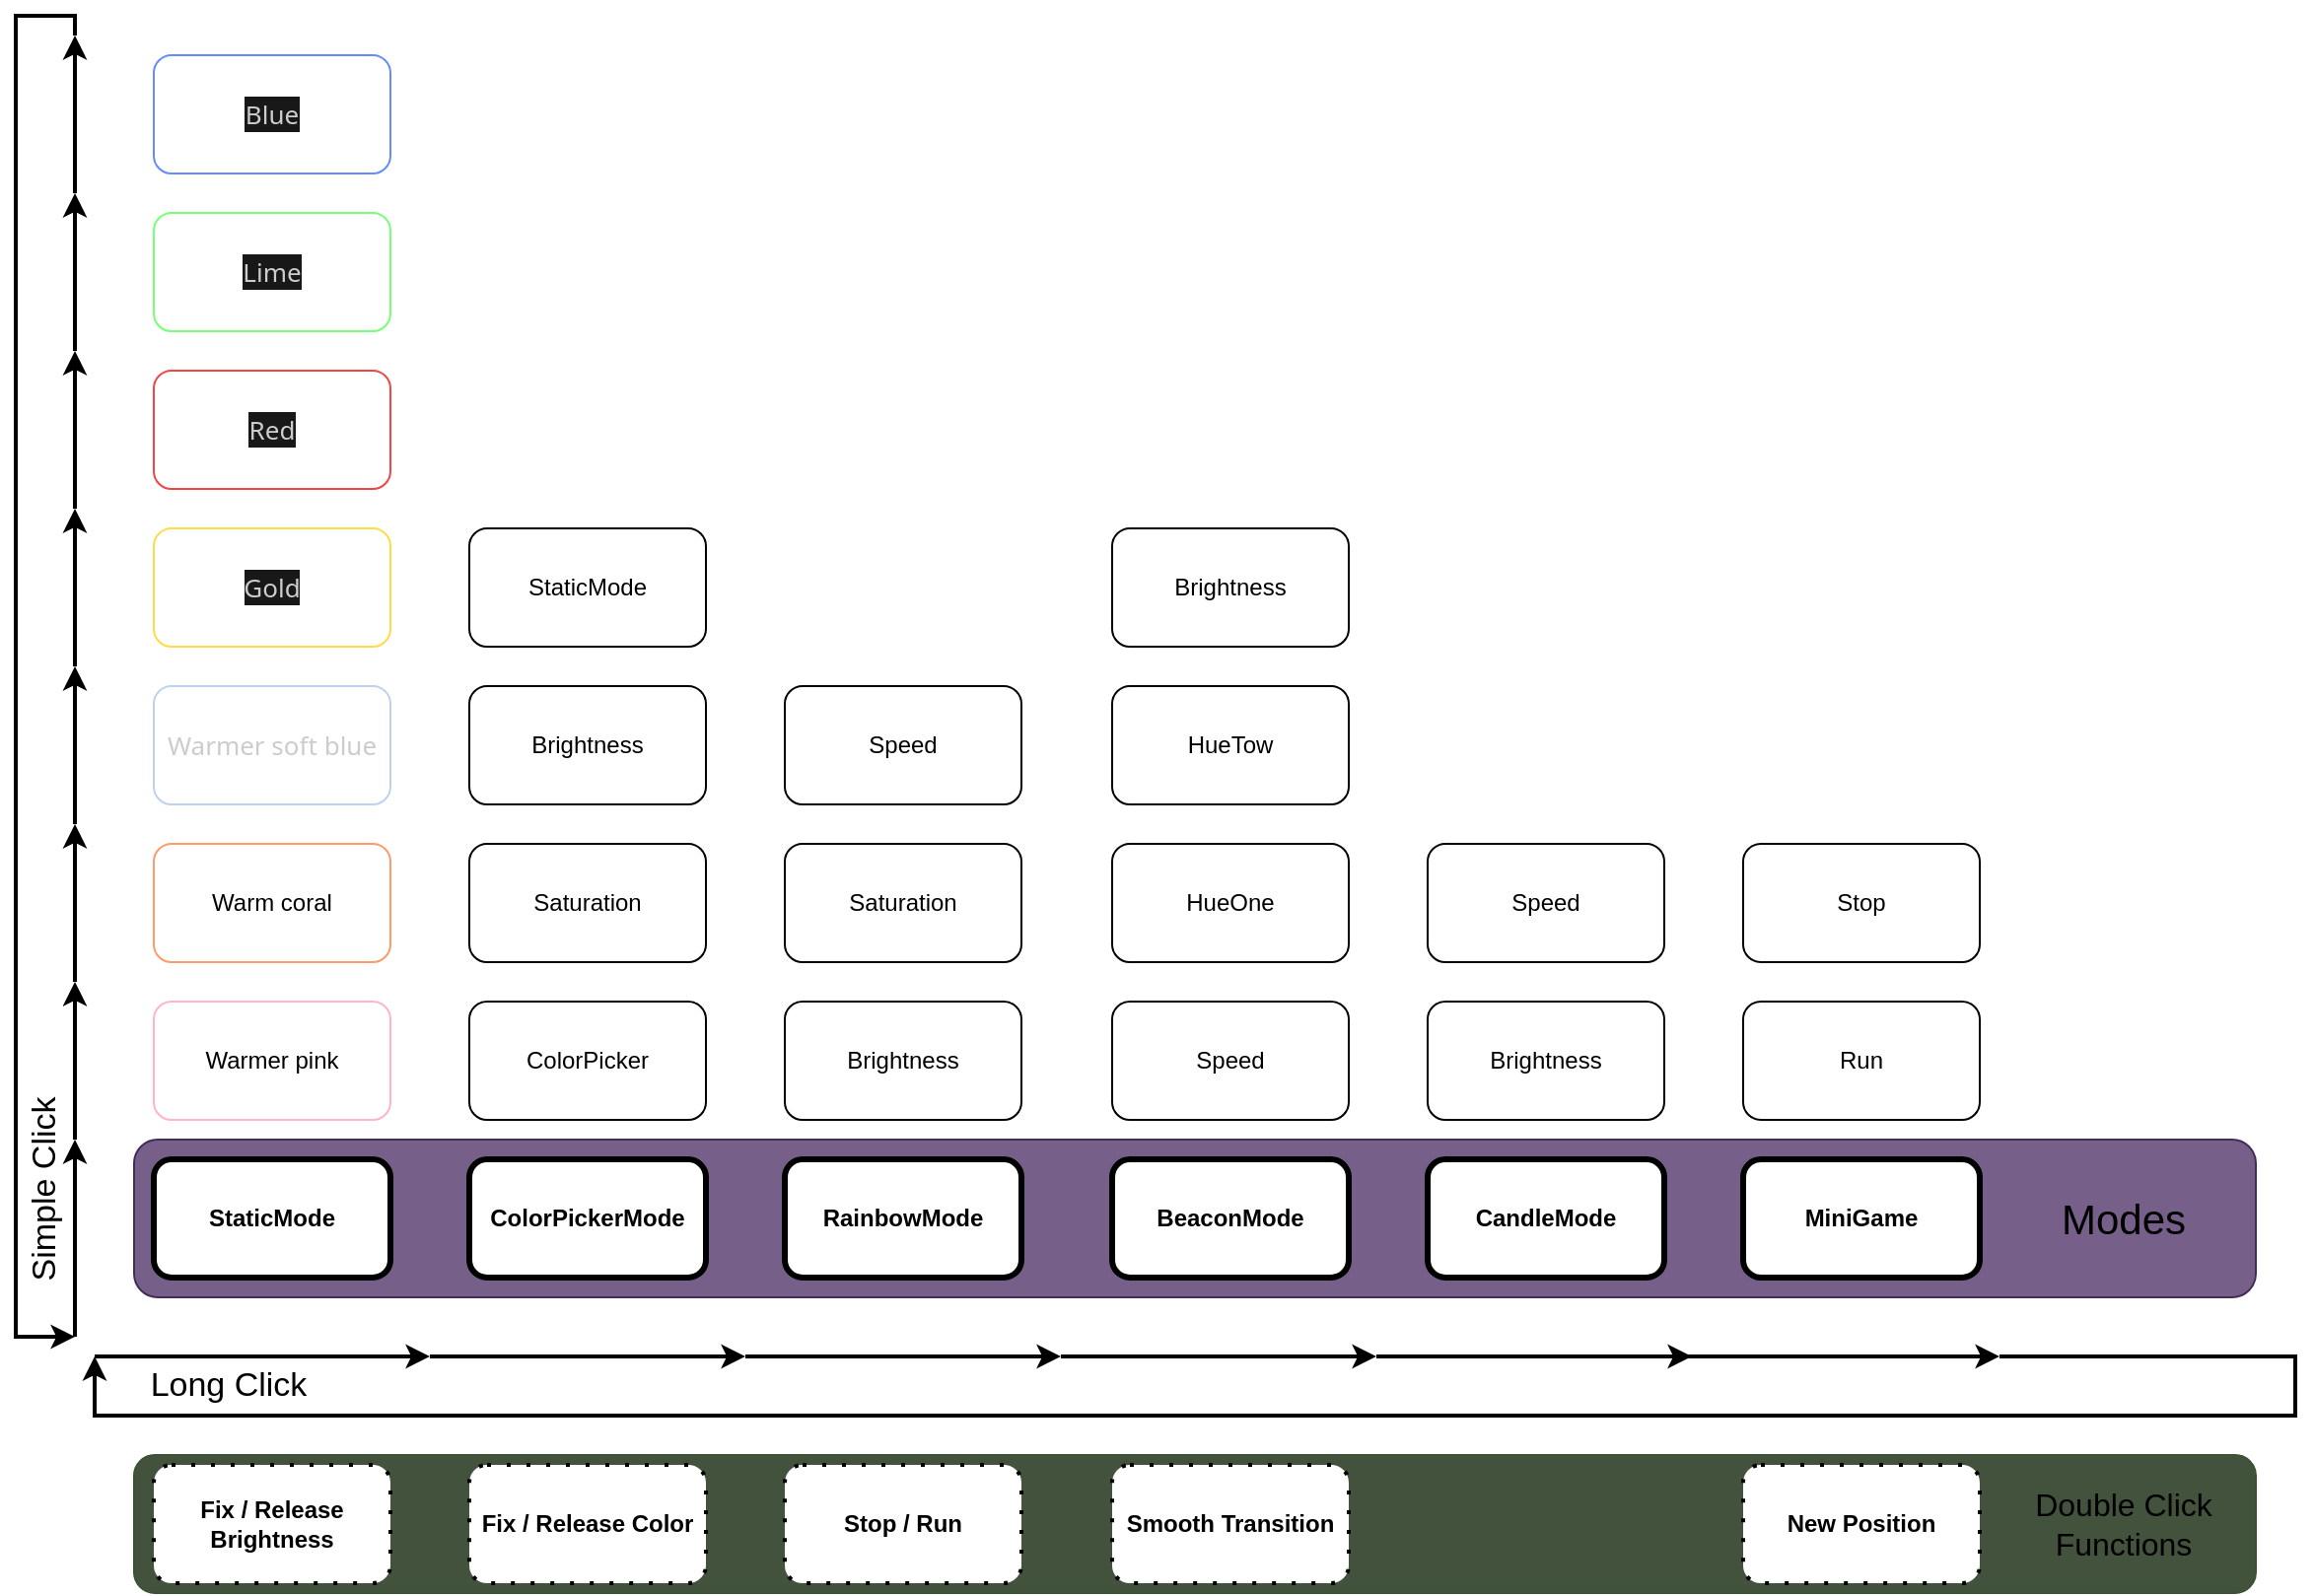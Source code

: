 <mxfile version="26.0.9" pages="6">
  <diagram name="modes" id="Ry-_pP2KJAGCeFmNwcFa">
    <mxGraphModel dx="1434" dy="838" grid="1" gridSize="10" guides="1" tooltips="1" connect="1" arrows="1" fold="1" page="1" pageScale="1" pageWidth="1654" pageHeight="1169" math="0" shadow="0">
      <root>
        <mxCell id="0" />
        <mxCell id="1" parent="0" />
        <mxCell id="GEax9f0YG3V9ZWDFnGJi-71" value="" style="rounded=1;whiteSpace=wrap;html=1;strokeWidth=1;fontStyle=1;fillColor=#42523C;fontColor=#ffffff;strokeColor=#3A5431;" parent="1" vertex="1">
          <mxGeometry x="144" y="970" width="1076" height="70" as="geometry" />
        </mxCell>
        <mxCell id="GEax9f0YG3V9ZWDFnGJi-68" value="" style="rounded=1;whiteSpace=wrap;html=1;strokeWidth=1;fontStyle=1;fillColor=#76608a;fontColor=#ffffff;strokeColor=#432D57;" parent="1" vertex="1">
          <mxGeometry x="144" y="810" width="1076" height="80" as="geometry" />
        </mxCell>
        <mxCell id="GEax9f0YG3V9ZWDFnGJi-1" value="StaticMode" style="rounded=1;whiteSpace=wrap;html=1;strokeWidth=3;fontStyle=1" parent="1" vertex="1">
          <mxGeometry x="154" y="820" width="120" height="60" as="geometry" />
        </mxCell>
        <mxCell id="GEax9f0YG3V9ZWDFnGJi-2" value="ColorPickerMode" style="rounded=1;whiteSpace=wrap;html=1;strokeWidth=3;fontStyle=1" parent="1" vertex="1">
          <mxGeometry x="314" y="820" width="120" height="60" as="geometry" />
        </mxCell>
        <mxCell id="GEax9f0YG3V9ZWDFnGJi-3" value="RainbowMode" style="rounded=1;whiteSpace=wrap;html=1;strokeWidth=3;fontStyle=1" parent="1" vertex="1">
          <mxGeometry x="474" y="820" width="120" height="60" as="geometry" />
        </mxCell>
        <mxCell id="GEax9f0YG3V9ZWDFnGJi-4" value="CandleMode" style="rounded=1;whiteSpace=wrap;html=1;strokeWidth=3;fontStyle=1" parent="1" vertex="1">
          <mxGeometry x="800" y="820" width="120" height="60" as="geometry" />
        </mxCell>
        <mxCell id="GEax9f0YG3V9ZWDFnGJi-5" value="MiniGame" style="rounded=1;whiteSpace=wrap;html=1;strokeWidth=3;fontStyle=1" parent="1" vertex="1">
          <mxGeometry x="960" y="820" width="120" height="60" as="geometry" />
        </mxCell>
        <mxCell id="GEax9f0YG3V9ZWDFnGJi-6" value="&lt;div style=&quot;text-align: left;&quot;&gt;&lt;font face=&quot;system-ui, Ubuntu, Droid Sans, sans-serif&quot; color=&quot;#cccccc&quot;&gt;&lt;span style=&quot;font-size: 13px;&quot;&gt;Warmer soft blue&lt;/span&gt;&lt;/font&gt;&lt;br&gt;&lt;/div&gt;" style="rounded=1;whiteSpace=wrap;html=1;strokeWidth=1;strokeColor=#BED2F0;" parent="1" vertex="1">
          <mxGeometry x="154" y="580" width="120" height="60" as="geometry" />
        </mxCell>
        <mxCell id="GEax9f0YG3V9ZWDFnGJi-7" value="Warm coral" style="rounded=1;whiteSpace=wrap;html=1;strokeWidth=1;strokeColor=#FF9B69;" parent="1" vertex="1">
          <mxGeometry x="154" y="660" width="120" height="60" as="geometry" />
        </mxCell>
        <mxCell id="GEax9f0YG3V9ZWDFnGJi-8" value="Warmer pink" style="rounded=1;whiteSpace=wrap;html=1;strokeWidth=1;strokeColor=#FFB4C8;" parent="1" vertex="1">
          <mxGeometry x="154" y="740" width="120" height="60" as="geometry" />
        </mxCell>
        <mxCell id="GEax9f0YG3V9ZWDFnGJi-9" value="&lt;span style=&quot;color: rgb(204, 204, 204); font-family: system-ui, Ubuntu, &amp;quot;Droid Sans&amp;quot;, sans-serif; font-size: 13px; text-align: left; background-color: rgb(24, 24, 24);&quot;&gt;Gold&lt;/span&gt;" style="rounded=1;whiteSpace=wrap;html=1;strokeWidth=1;strokeColor=#FFDC46;" parent="1" vertex="1">
          <mxGeometry x="154" y="500" width="120" height="60" as="geometry" />
        </mxCell>
        <mxCell id="GEax9f0YG3V9ZWDFnGJi-10" value="&lt;span style=&quot;color: rgb(204, 204, 204); font-family: system-ui, Ubuntu, &amp;quot;Droid Sans&amp;quot;, sans-serif; font-size: 13px; text-align: left; background-color: rgb(24, 24, 24);&quot;&gt;Red&lt;/span&gt;" style="rounded=1;whiteSpace=wrap;html=1;strokeWidth=1;strokeColor=#F04646;" parent="1" vertex="1">
          <mxGeometry x="154" y="420" width="120" height="60" as="geometry" />
        </mxCell>
        <mxCell id="GEax9f0YG3V9ZWDFnGJi-11" value="&lt;span style=&quot;color: rgb(204, 204, 204); font-family: system-ui, Ubuntu, &amp;quot;Droid Sans&amp;quot;, sans-serif; font-size: 13px; text-align: left; background-color: rgb(24, 24, 24);&quot;&gt;Lime&lt;/span&gt;" style="rounded=1;whiteSpace=wrap;html=1;strokeWidth=1;strokeColor=#78FF78;" parent="1" vertex="1">
          <mxGeometry x="154" y="340" width="120" height="60" as="geometry" />
        </mxCell>
        <mxCell id="GEax9f0YG3V9ZWDFnGJi-12" value="&lt;span style=&quot;color: rgb(204, 204, 204); font-family: system-ui, Ubuntu, &amp;quot;Droid Sans&amp;quot;, sans-serif; font-size: 13px; text-align: left; background-color: rgb(24, 24, 24);&quot;&gt;Blue&lt;/span&gt;" style="rounded=1;whiteSpace=wrap;html=1;strokeWidth=1;strokeColor=#648CFF;" parent="1" vertex="1">
          <mxGeometry x="154" y="260" width="120" height="60" as="geometry" />
        </mxCell>
        <mxCell id="GEax9f0YG3V9ZWDFnGJi-14" value="ColorPicker" style="rounded=1;whiteSpace=wrap;html=1;strokeWidth=1;" parent="1" vertex="1">
          <mxGeometry x="314" y="740" width="120" height="60" as="geometry" />
        </mxCell>
        <mxCell id="GEax9f0YG3V9ZWDFnGJi-15" value="Saturation" style="rounded=1;whiteSpace=wrap;html=1;strokeWidth=1;" parent="1" vertex="1">
          <mxGeometry x="314" y="660" width="120" height="60" as="geometry" />
        </mxCell>
        <mxCell id="GEax9f0YG3V9ZWDFnGJi-16" value="Brightness" style="rounded=1;whiteSpace=wrap;html=1;strokeWidth=1;strokeColor=default;" parent="1" vertex="1">
          <mxGeometry x="314" y="580" width="120" height="60" as="geometry" />
        </mxCell>
        <mxCell id="GEax9f0YG3V9ZWDFnGJi-17" value="StaticMode" style="rounded=1;whiteSpace=wrap;html=1;strokeWidth=1;" parent="1" vertex="1">
          <mxGeometry x="314" y="500" width="120" height="60" as="geometry" />
        </mxCell>
        <mxCell id="GEax9f0YG3V9ZWDFnGJi-22" value="Brightness" style="rounded=1;whiteSpace=wrap;html=1;strokeWidth=1;strokeColor=default;" parent="1" vertex="1">
          <mxGeometry x="474" y="740" width="120" height="60" as="geometry" />
        </mxCell>
        <mxCell id="GEax9f0YG3V9ZWDFnGJi-23" value="Saturation" style="rounded=1;whiteSpace=wrap;html=1;strokeWidth=1;" parent="1" vertex="1">
          <mxGeometry x="474" y="660" width="120" height="60" as="geometry" />
        </mxCell>
        <mxCell id="GEax9f0YG3V9ZWDFnGJi-24" value="Speed" style="rounded=1;whiteSpace=wrap;html=1;strokeWidth=1;" parent="1" vertex="1">
          <mxGeometry x="474" y="580" width="120" height="60" as="geometry" />
        </mxCell>
        <mxCell id="GEax9f0YG3V9ZWDFnGJi-30" value="Brightness" style="rounded=1;whiteSpace=wrap;html=1;strokeWidth=1;strokeColor=default;" parent="1" vertex="1">
          <mxGeometry x="800" y="740" width="120" height="60" as="geometry" />
        </mxCell>
        <mxCell id="GEax9f0YG3V9ZWDFnGJi-31" value="Speed" style="rounded=1;whiteSpace=wrap;html=1;strokeWidth=1;" parent="1" vertex="1">
          <mxGeometry x="800" y="660" width="120" height="60" as="geometry" />
        </mxCell>
        <mxCell id="GEax9f0YG3V9ZWDFnGJi-38" value="Run" style="rounded=1;whiteSpace=wrap;html=1;strokeWidth=1;" parent="1" vertex="1">
          <mxGeometry x="960" y="740" width="120" height="60" as="geometry" />
        </mxCell>
        <mxCell id="GEax9f0YG3V9ZWDFnGJi-39" value="Stop" style="rounded=1;whiteSpace=wrap;html=1;strokeWidth=1;" parent="1" vertex="1">
          <mxGeometry x="960" y="660" width="120" height="60" as="geometry" />
        </mxCell>
        <mxCell id="GEax9f0YG3V9ZWDFnGJi-47" value="Fix / Release Color" style="rounded=1;whiteSpace=wrap;html=1;strokeWidth=2;fontStyle=1;dashed=1;dashPattern=1 4;" parent="1" vertex="1">
          <mxGeometry x="314" y="975" width="120" height="60" as="geometry" />
        </mxCell>
        <mxCell id="GEax9f0YG3V9ZWDFnGJi-48" value="Stop / Run" style="rounded=1;whiteSpace=wrap;html=1;strokeWidth=2;fontStyle=1;dashed=1;dashPattern=1 4;" parent="1" vertex="1">
          <mxGeometry x="474" y="975" width="120" height="60" as="geometry" />
        </mxCell>
        <mxCell id="GEax9f0YG3V9ZWDFnGJi-51" value="" style="endArrow=classic;html=1;rounded=0;strokeWidth=2;" parent="1" edge="1">
          <mxGeometry width="50" height="50" relative="1" as="geometry">
            <mxPoint x="124" y="920" as="sourcePoint" />
            <mxPoint x="294" y="920" as="targetPoint" />
          </mxGeometry>
        </mxCell>
        <mxCell id="GEax9f0YG3V9ZWDFnGJi-52" value="" style="endArrow=classic;html=1;rounded=0;strokeWidth=2;" parent="1" edge="1">
          <mxGeometry width="50" height="50" relative="1" as="geometry">
            <mxPoint x="114" y="910" as="sourcePoint" />
            <mxPoint x="114" y="810" as="targetPoint" />
          </mxGeometry>
        </mxCell>
        <mxCell id="GEax9f0YG3V9ZWDFnGJi-53" value="Long Click" style="text;html=1;align=center;verticalAlign=middle;whiteSpace=wrap;rounded=0;fontSize=17;" parent="1" vertex="1">
          <mxGeometry x="144" y="920" width="96" height="30" as="geometry" />
        </mxCell>
        <mxCell id="GEax9f0YG3V9ZWDFnGJi-54" value="Simple Click" style="text;html=1;align=center;verticalAlign=middle;whiteSpace=wrap;rounded=0;fontSize=17;rotation=-90;" parent="1" vertex="1">
          <mxGeometry x="44" y="820" width="110" height="30" as="geometry" />
        </mxCell>
        <mxCell id="GEax9f0YG3V9ZWDFnGJi-55" value="" style="endArrow=classic;html=1;rounded=0;strokeWidth=2;" parent="1" edge="1">
          <mxGeometry width="50" height="50" relative="1" as="geometry">
            <mxPoint x="294" y="920" as="sourcePoint" />
            <mxPoint x="454" y="920" as="targetPoint" />
          </mxGeometry>
        </mxCell>
        <mxCell id="GEax9f0YG3V9ZWDFnGJi-56" value="" style="endArrow=classic;html=1;rounded=0;strokeWidth=2;" parent="1" edge="1">
          <mxGeometry width="50" height="50" relative="1" as="geometry">
            <mxPoint x="454" y="920" as="sourcePoint" />
            <mxPoint x="614" y="920" as="targetPoint" />
          </mxGeometry>
        </mxCell>
        <mxCell id="GEax9f0YG3V9ZWDFnGJi-57" value="" style="endArrow=classic;html=1;rounded=0;strokeWidth=2;" parent="1" edge="1">
          <mxGeometry width="50" height="50" relative="1" as="geometry">
            <mxPoint x="614" y="920" as="sourcePoint" />
            <mxPoint x="774" y="920" as="targetPoint" />
          </mxGeometry>
        </mxCell>
        <mxCell id="GEax9f0YG3V9ZWDFnGJi-58" value="" style="endArrow=classic;html=1;rounded=0;strokeWidth=2;" parent="1" edge="1">
          <mxGeometry width="50" height="50" relative="1" as="geometry">
            <mxPoint x="774" y="920" as="sourcePoint" />
            <mxPoint x="934" y="920" as="targetPoint" />
          </mxGeometry>
        </mxCell>
        <mxCell id="GEax9f0YG3V9ZWDFnGJi-59" value="" style="endArrow=classic;html=1;rounded=0;strokeWidth=2;" parent="1" edge="1">
          <mxGeometry width="50" height="50" relative="1" as="geometry">
            <mxPoint x="114" y="810" as="sourcePoint" />
            <mxPoint x="114" y="730" as="targetPoint" />
          </mxGeometry>
        </mxCell>
        <mxCell id="GEax9f0YG3V9ZWDFnGJi-60" value="" style="endArrow=classic;html=1;rounded=0;strokeWidth=2;" parent="1" edge="1">
          <mxGeometry width="50" height="50" relative="1" as="geometry">
            <mxPoint x="114" y="730" as="sourcePoint" />
            <mxPoint x="114" y="650" as="targetPoint" />
          </mxGeometry>
        </mxCell>
        <mxCell id="GEax9f0YG3V9ZWDFnGJi-61" value="" style="endArrow=classic;html=1;rounded=0;strokeWidth=2;" parent="1" edge="1">
          <mxGeometry width="50" height="50" relative="1" as="geometry">
            <mxPoint x="114" y="650" as="sourcePoint" />
            <mxPoint x="114" y="570" as="targetPoint" />
          </mxGeometry>
        </mxCell>
        <mxCell id="GEax9f0YG3V9ZWDFnGJi-62" value="" style="endArrow=classic;html=1;rounded=0;strokeWidth=2;" parent="1" edge="1">
          <mxGeometry width="50" height="50" relative="1" as="geometry">
            <mxPoint x="114" y="570" as="sourcePoint" />
            <mxPoint x="114" y="490" as="targetPoint" />
          </mxGeometry>
        </mxCell>
        <mxCell id="GEax9f0YG3V9ZWDFnGJi-63" value="" style="endArrow=classic;html=1;rounded=0;strokeWidth=2;" parent="1" edge="1">
          <mxGeometry width="50" height="50" relative="1" as="geometry">
            <mxPoint x="114" y="490" as="sourcePoint" />
            <mxPoint x="114" y="410" as="targetPoint" />
          </mxGeometry>
        </mxCell>
        <mxCell id="GEax9f0YG3V9ZWDFnGJi-64" value="" style="endArrow=classic;html=1;rounded=0;strokeWidth=2;" parent="1" edge="1">
          <mxGeometry width="50" height="50" relative="1" as="geometry">
            <mxPoint x="114" y="410" as="sourcePoint" />
            <mxPoint x="114" y="330" as="targetPoint" />
          </mxGeometry>
        </mxCell>
        <mxCell id="GEax9f0YG3V9ZWDFnGJi-65" value="" style="endArrow=classic;html=1;rounded=0;strokeWidth=2;" parent="1" edge="1">
          <mxGeometry width="50" height="50" relative="1" as="geometry">
            <mxPoint x="114" y="330" as="sourcePoint" />
            <mxPoint x="114" y="250" as="targetPoint" />
          </mxGeometry>
        </mxCell>
        <mxCell id="GEax9f0YG3V9ZWDFnGJi-66" value="" style="endArrow=classic;html=1;rounded=0;strokeWidth=2;" parent="1" edge="1">
          <mxGeometry width="50" height="50" relative="1" as="geometry">
            <mxPoint x="1090" y="920" as="sourcePoint" />
            <mxPoint x="124" y="920" as="targetPoint" />
            <Array as="points">
              <mxPoint x="1240" y="920" />
              <mxPoint x="1240" y="950" />
              <mxPoint x="124" y="950" />
            </Array>
          </mxGeometry>
        </mxCell>
        <mxCell id="GEax9f0YG3V9ZWDFnGJi-67" value="" style="endArrow=classic;html=1;rounded=0;strokeWidth=2;" parent="1" edge="1">
          <mxGeometry width="50" height="50" relative="1" as="geometry">
            <mxPoint x="114" y="250" as="sourcePoint" />
            <mxPoint x="114" y="910" as="targetPoint" />
            <Array as="points">
              <mxPoint x="114" y="240" />
              <mxPoint x="84" y="240" />
              <mxPoint x="84" y="910" />
            </Array>
          </mxGeometry>
        </mxCell>
        <mxCell id="GEax9f0YG3V9ZWDFnGJi-69" value="Modes" style="text;html=1;align=center;verticalAlign=middle;whiteSpace=wrap;rounded=0;fontSize=21;" parent="1" vertex="1">
          <mxGeometry x="1108" y="827.5" width="90" height="45" as="geometry" />
        </mxCell>
        <mxCell id="GEax9f0YG3V9ZWDFnGJi-72" value="Double Click Functions" style="text;html=1;align=center;verticalAlign=middle;whiteSpace=wrap;rounded=0;fontSize=16;" parent="1" vertex="1">
          <mxGeometry x="1086" y="975" width="134" height="60" as="geometry" />
        </mxCell>
        <mxCell id="GEax9f0YG3V9ZWDFnGJi-76" value="New Position" style="rounded=1;whiteSpace=wrap;html=1;strokeWidth=2;fontStyle=1;dashed=1;dashPattern=1 4;" parent="1" vertex="1">
          <mxGeometry x="960" y="975" width="120" height="60" as="geometry" />
        </mxCell>
        <mxCell id="2fsSO_iVuVxmVWxQoSv--1" value="Fix / Release Brightness" style="rounded=1;whiteSpace=wrap;html=1;strokeWidth=2;fontStyle=1;dashed=1;dashPattern=1 4;" parent="1" vertex="1">
          <mxGeometry x="154" y="975" width="120" height="60" as="geometry" />
        </mxCell>
        <mxCell id="2fsSO_iVuVxmVWxQoSv--2" value="BeaconMode" style="rounded=1;whiteSpace=wrap;html=1;strokeWidth=3;fontStyle=1" parent="1" vertex="1">
          <mxGeometry x="640" y="820" width="120" height="60" as="geometry" />
        </mxCell>
        <mxCell id="2fsSO_iVuVxmVWxQoSv--3" value="Speed" style="rounded=1;whiteSpace=wrap;html=1;strokeWidth=1;strokeColor=default;" parent="1" vertex="1">
          <mxGeometry x="640" y="740" width="120" height="60" as="geometry" />
        </mxCell>
        <mxCell id="2fsSO_iVuVxmVWxQoSv--4" value="HueOne" style="rounded=1;whiteSpace=wrap;html=1;strokeWidth=1;strokeColor=default;" parent="1" vertex="1">
          <mxGeometry x="640" y="660" width="120" height="60" as="geometry" />
        </mxCell>
        <mxCell id="2fsSO_iVuVxmVWxQoSv--5" value="HueTow" style="rounded=1;whiteSpace=wrap;html=1;strokeWidth=1;strokeColor=default;" parent="1" vertex="1">
          <mxGeometry x="640" y="580" width="120" height="60" as="geometry" />
        </mxCell>
        <mxCell id="2fsSO_iVuVxmVWxQoSv--6" value="Brightness" style="rounded=1;whiteSpace=wrap;html=1;strokeWidth=1;strokeColor=default;" parent="1" vertex="1">
          <mxGeometry x="640" y="500" width="120" height="60" as="geometry" />
        </mxCell>
        <mxCell id="2fsSO_iVuVxmVWxQoSv--7" value="Smooth Transition" style="rounded=1;whiteSpace=wrap;html=1;strokeWidth=2;fontStyle=1;dashed=1;dashPattern=1 4;" parent="1" vertex="1">
          <mxGeometry x="640" y="975" width="120" height="60" as="geometry" />
        </mxCell>
        <mxCell id="2fsSO_iVuVxmVWxQoSv--8" value="" style="endArrow=classic;html=1;rounded=0;strokeWidth=2;" parent="1" edge="1">
          <mxGeometry width="50" height="50" relative="1" as="geometry">
            <mxPoint x="930" y="920" as="sourcePoint" />
            <mxPoint x="1090" y="920" as="targetPoint" />
          </mxGeometry>
        </mxCell>
      </root>
    </mxGraphModel>
  </diagram>
  <diagram name="print" id="4xW2An1qv6llcussEoMU">
    <mxGraphModel dx="1434" dy="838" grid="0" gridSize="10" guides="1" tooltips="1" connect="1" arrows="1" fold="1" page="1" pageScale="1" pageWidth="1654" pageHeight="1169" background="#ffffff" math="0" shadow="0">
      <root>
        <mxCell id="UCeQgtYNaOq3FGrWqsLs-0" />
        <mxCell id="UCeQgtYNaOq3FGrWqsLs-1" parent="UCeQgtYNaOq3FGrWqsLs-0" />
        <mxCell id="UCeQgtYNaOq3FGrWqsLs-2" value="" style="rounded=1;whiteSpace=wrap;html=1;strokeWidth=1;fontStyle=1;fillColor=#182E3E;fontColor=#FFFFFF;strokeColor=#FFFFFF;labelBackgroundColor=none;" parent="UCeQgtYNaOq3FGrWqsLs-1" vertex="1">
          <mxGeometry x="329" y="915" width="1076" height="70" as="geometry" />
        </mxCell>
        <mxCell id="UCeQgtYNaOq3FGrWqsLs-3" value="" style="rounded=1;whiteSpace=wrap;html=1;strokeWidth=1;fontStyle=1;fillColor=#182E3E;fontColor=#FFFFFF;strokeColor=#FFFFFF;labelBackgroundColor=none;" parent="UCeQgtYNaOq3FGrWqsLs-1" vertex="1">
          <mxGeometry x="329" y="755" width="1076" height="80" as="geometry" />
        </mxCell>
        <mxCell id="UCeQgtYNaOq3FGrWqsLs-4" value="StaticMode" style="rounded=1;whiteSpace=wrap;html=1;strokeWidth=3;fontStyle=1;labelBackgroundColor=none;fillColor=#182E3E;strokeColor=#FFFFFF;fontColor=#FFFFFF;fontSize=15;" parent="UCeQgtYNaOq3FGrWqsLs-1" vertex="1">
          <mxGeometry x="339" y="765" width="120" height="60" as="geometry" />
        </mxCell>
        <mxCell id="UCeQgtYNaOq3FGrWqsLs-5" value="ColorPickerMode" style="rounded=1;whiteSpace=wrap;html=1;strokeWidth=3;fontStyle=1;labelBackgroundColor=none;fillColor=#182E3E;strokeColor=#FFFFFF;fontColor=#FFFFFF;fontSize=13;" parent="UCeQgtYNaOq3FGrWqsLs-1" vertex="1">
          <mxGeometry x="499" y="765" width="120" height="60" as="geometry" />
        </mxCell>
        <mxCell id="UCeQgtYNaOq3FGrWqsLs-6" value="RainbowMode" style="rounded=1;whiteSpace=wrap;html=1;strokeWidth=3;fontStyle=1;labelBackgroundColor=none;fillColor=#182E3E;strokeColor=#FFFFFF;fontColor=#FFFFFF;fontSize=15;" parent="UCeQgtYNaOq3FGrWqsLs-1" vertex="1">
          <mxGeometry x="659" y="765" width="120" height="60" as="geometry" />
        </mxCell>
        <mxCell id="UCeQgtYNaOq3FGrWqsLs-7" value="CandleMode" style="rounded=1;whiteSpace=wrap;html=1;strokeWidth=3;fontStyle=1;labelBackgroundColor=none;fillColor=#182E3E;strokeColor=#FFFFFF;fontColor=#FFFFFF;fontSize=15;" parent="UCeQgtYNaOq3FGrWqsLs-1" vertex="1">
          <mxGeometry x="985" y="765" width="120" height="60" as="geometry" />
        </mxCell>
        <mxCell id="UCeQgtYNaOq3FGrWqsLs-8" value="MiniGame" style="rounded=1;whiteSpace=wrap;html=1;strokeWidth=3;fontStyle=1;labelBackgroundColor=none;fillColor=#182E3E;strokeColor=#FFFFFF;fontColor=#FFFFFF;fontSize=15;" parent="UCeQgtYNaOq3FGrWqsLs-1" vertex="1">
          <mxGeometry x="1145" y="765" width="120" height="60" as="geometry" />
        </mxCell>
        <mxCell id="UCeQgtYNaOq3FGrWqsLs-9" value="&lt;div style=&quot;&quot;&gt;&lt;font face=&quot;system-ui, Ubuntu, Droid Sans, sans-serif&quot;&gt;&lt;span&gt;Warmer soft&lt;/span&gt;&lt;/font&gt;&lt;/div&gt;&lt;div style=&quot;&quot;&gt;&lt;font face=&quot;system-ui, Ubuntu, Droid Sans, sans-serif&quot;&gt;&lt;span&gt;blue&lt;/span&gt;&lt;/font&gt;&lt;br&gt;&lt;/div&gt;" style="rounded=1;whiteSpace=wrap;html=1;strokeWidth=1;strokeColor=#FFFFFF;labelBackgroundColor=none;fillColor=#182E3E;fontColor=#FFFFFF;fontSize=15;align=center;" parent="UCeQgtYNaOq3FGrWqsLs-1" vertex="1">
          <mxGeometry x="339" y="525" width="120" height="60" as="geometry" />
        </mxCell>
        <mxCell id="UCeQgtYNaOq3FGrWqsLs-10" value="Warm coral" style="rounded=1;whiteSpace=wrap;html=1;strokeWidth=1;strokeColor=#FFFFFF;labelBackgroundColor=none;fillColor=#182E3E;fontColor=#FFFFFF;fontSize=15;" parent="UCeQgtYNaOq3FGrWqsLs-1" vertex="1">
          <mxGeometry x="339" y="605" width="120" height="60" as="geometry" />
        </mxCell>
        <mxCell id="UCeQgtYNaOq3FGrWqsLs-11" value="Warmer pink" style="rounded=1;whiteSpace=wrap;html=1;strokeWidth=1;strokeColor=#FFFFFF;labelBackgroundColor=none;fillColor=#182E3E;fontColor=#FFFFFF;fontSize=15;" parent="UCeQgtYNaOq3FGrWqsLs-1" vertex="1">
          <mxGeometry x="339" y="685" width="120" height="60" as="geometry" />
        </mxCell>
        <mxCell id="UCeQgtYNaOq3FGrWqsLs-16" value="ColorPicker" style="rounded=1;whiteSpace=wrap;html=1;strokeWidth=1;labelBackgroundColor=none;fillColor=#182E3E;strokeColor=#FFFFFF;fontColor=#FFFFFF;fontSize=15;" parent="UCeQgtYNaOq3FGrWqsLs-1" vertex="1">
          <mxGeometry x="499" y="685" width="120" height="60" as="geometry" />
        </mxCell>
        <mxCell id="UCeQgtYNaOq3FGrWqsLs-17" value="Saturation" style="rounded=1;whiteSpace=wrap;html=1;strokeWidth=1;labelBackgroundColor=none;fillColor=#182E3E;strokeColor=#FFFFFF;fontColor=#FFFFFF;fontSize=15;" parent="UCeQgtYNaOq3FGrWqsLs-1" vertex="1">
          <mxGeometry x="499" y="605" width="120" height="60" as="geometry" />
        </mxCell>
        <mxCell id="UCeQgtYNaOq3FGrWqsLs-18" value="Brightness" style="rounded=1;whiteSpace=wrap;html=1;strokeWidth=1;strokeColor=#FFFFFF;labelBackgroundColor=none;fillColor=#182E3E;fontColor=#FFFFFF;fontSize=15;" parent="UCeQgtYNaOq3FGrWqsLs-1" vertex="1">
          <mxGeometry x="499" y="525" width="120" height="60" as="geometry" />
        </mxCell>
        <mxCell id="UCeQgtYNaOq3FGrWqsLs-19" value="StaticMode" style="rounded=1;whiteSpace=wrap;html=1;strokeWidth=1;labelBackgroundColor=none;fillColor=#182E3E;strokeColor=#FFFFFF;fontColor=#FFFFFF;fontSize=15;" parent="UCeQgtYNaOq3FGrWqsLs-1" vertex="1">
          <mxGeometry x="499" y="445" width="120" height="60" as="geometry" />
        </mxCell>
        <mxCell id="UCeQgtYNaOq3FGrWqsLs-20" value="Brightness" style="rounded=1;whiteSpace=wrap;html=1;strokeWidth=1;strokeColor=#FFFFFF;labelBackgroundColor=none;fillColor=#182E3E;fontColor=#FFFFFF;fontSize=15;" parent="UCeQgtYNaOq3FGrWqsLs-1" vertex="1">
          <mxGeometry x="659" y="685" width="120" height="60" as="geometry" />
        </mxCell>
        <mxCell id="UCeQgtYNaOq3FGrWqsLs-21" value="Saturation" style="rounded=1;whiteSpace=wrap;html=1;strokeWidth=1;labelBackgroundColor=none;fillColor=#182E3E;strokeColor=#FFFFFF;fontColor=#FFFFFF;fontSize=15;" parent="UCeQgtYNaOq3FGrWqsLs-1" vertex="1">
          <mxGeometry x="659" y="605" width="120" height="60" as="geometry" />
        </mxCell>
        <mxCell id="UCeQgtYNaOq3FGrWqsLs-22" value="Speed" style="rounded=1;whiteSpace=wrap;html=1;strokeWidth=1;labelBackgroundColor=none;fillColor=#182E3E;strokeColor=#FFFFFF;fontColor=#FFFFFF;fontSize=15;" parent="UCeQgtYNaOq3FGrWqsLs-1" vertex="1">
          <mxGeometry x="659" y="525" width="120" height="60" as="geometry" />
        </mxCell>
        <mxCell id="UCeQgtYNaOq3FGrWqsLs-23" value="Brightness" style="rounded=1;whiteSpace=wrap;html=1;strokeWidth=1;strokeColor=#FFFFFF;labelBackgroundColor=none;fillColor=#182E3E;fontColor=#FFFFFF;fontSize=15;" parent="UCeQgtYNaOq3FGrWqsLs-1" vertex="1">
          <mxGeometry x="985" y="685" width="120" height="60" as="geometry" />
        </mxCell>
        <mxCell id="UCeQgtYNaOq3FGrWqsLs-24" value="Speed" style="rounded=1;whiteSpace=wrap;html=1;strokeWidth=1;labelBackgroundColor=none;fillColor=#182E3E;strokeColor=#FFFFFF;fontColor=#FFFFFF;fontSize=15;" parent="UCeQgtYNaOq3FGrWqsLs-1" vertex="1">
          <mxGeometry x="985" y="605" width="120" height="60" as="geometry" />
        </mxCell>
        <mxCell id="UCeQgtYNaOq3FGrWqsLs-25" value="Run" style="rounded=1;whiteSpace=wrap;html=1;strokeWidth=1;labelBackgroundColor=none;fillColor=#182E3E;strokeColor=#FFFFFF;fontColor=#FFFFFF;fontSize=15;" parent="UCeQgtYNaOq3FGrWqsLs-1" vertex="1">
          <mxGeometry x="1145" y="685" width="120" height="60" as="geometry" />
        </mxCell>
        <mxCell id="UCeQgtYNaOq3FGrWqsLs-26" value="Stop" style="rounded=1;whiteSpace=wrap;html=1;strokeWidth=1;labelBackgroundColor=none;fillColor=#182E3E;strokeColor=#FFFFFF;fontColor=#FFFFFF;fontSize=15;" parent="UCeQgtYNaOq3FGrWqsLs-1" vertex="1">
          <mxGeometry x="1145" y="605" width="120" height="60" as="geometry" />
        </mxCell>
        <mxCell id="UCeQgtYNaOq3FGrWqsLs-27" value="Fix / Release Color" style="rounded=1;whiteSpace=wrap;html=1;strokeWidth=2;fontStyle=1;dashed=1;dashPattern=1 4;labelBackgroundColor=none;fillColor=#182E3E;strokeColor=#FFFFFF;fontColor=#FFFFFF;fontSize=15;" parent="UCeQgtYNaOq3FGrWqsLs-1" vertex="1">
          <mxGeometry x="499" y="920" width="120" height="60" as="geometry" />
        </mxCell>
        <mxCell id="UCeQgtYNaOq3FGrWqsLs-28" value="Stop / Run" style="rounded=1;whiteSpace=wrap;html=1;strokeWidth=2;fontStyle=1;dashed=1;dashPattern=1 4;labelBackgroundColor=none;fillColor=#182E3E;strokeColor=#FFFFFF;fontColor=#FFFFFF;fontSize=15;" parent="UCeQgtYNaOq3FGrWqsLs-1" vertex="1">
          <mxGeometry x="659" y="920" width="120" height="60" as="geometry" />
        </mxCell>
        <mxCell id="UCeQgtYNaOq3FGrWqsLs-29" value="" style="endArrow=classic;html=1;rounded=0;strokeWidth=2;labelBackgroundColor=none;strokeColor=#23445D;fontColor=default;" parent="UCeQgtYNaOq3FGrWqsLs-1" edge="1">
          <mxGeometry width="50" height="50" relative="1" as="geometry">
            <mxPoint x="309" y="865" as="sourcePoint" />
            <mxPoint x="479" y="865" as="targetPoint" />
          </mxGeometry>
        </mxCell>
        <mxCell id="UCeQgtYNaOq3FGrWqsLs-30" value="" style="endArrow=classic;html=1;rounded=0;strokeWidth=2;labelBackgroundColor=none;strokeColor=#23445D;fontColor=default;" parent="UCeQgtYNaOq3FGrWqsLs-1" edge="1">
          <mxGeometry width="50" height="50" relative="1" as="geometry">
            <mxPoint x="299" y="855" as="sourcePoint" />
            <mxPoint x="299" y="755" as="targetPoint" />
          </mxGeometry>
        </mxCell>
        <mxCell id="UCeQgtYNaOq3FGrWqsLs-31" value="Long Click" style="text;html=1;align=center;verticalAlign=middle;whiteSpace=wrap;rounded=0;fontSize=17;labelBackgroundColor=none;fontColor=#FFFFFF;" parent="UCeQgtYNaOq3FGrWqsLs-1" vertex="1">
          <mxGeometry x="329" y="865" width="96" height="30" as="geometry" />
        </mxCell>
        <mxCell id="UCeQgtYNaOq3FGrWqsLs-32" value="Simple Click" style="text;html=1;align=center;verticalAlign=middle;whiteSpace=wrap;rounded=0;fontSize=17;rotation=-90;labelBackgroundColor=none;fontColor=#FFFFFF;" parent="UCeQgtYNaOq3FGrWqsLs-1" vertex="1">
          <mxGeometry x="229" y="765" width="110" height="30" as="geometry" />
        </mxCell>
        <mxCell id="UCeQgtYNaOq3FGrWqsLs-33" value="" style="endArrow=classic;html=1;rounded=0;strokeWidth=2;labelBackgroundColor=none;strokeColor=#23445D;fontColor=default;" parent="UCeQgtYNaOq3FGrWqsLs-1" edge="1">
          <mxGeometry width="50" height="50" relative="1" as="geometry">
            <mxPoint x="479" y="865" as="sourcePoint" />
            <mxPoint x="639" y="865" as="targetPoint" />
          </mxGeometry>
        </mxCell>
        <mxCell id="UCeQgtYNaOq3FGrWqsLs-34" value="" style="endArrow=classic;html=1;rounded=0;strokeWidth=2;labelBackgroundColor=none;strokeColor=#23445D;fontColor=default;" parent="UCeQgtYNaOq3FGrWqsLs-1" edge="1">
          <mxGeometry width="50" height="50" relative="1" as="geometry">
            <mxPoint x="639" y="865" as="sourcePoint" />
            <mxPoint x="799" y="865" as="targetPoint" />
          </mxGeometry>
        </mxCell>
        <mxCell id="UCeQgtYNaOq3FGrWqsLs-35" value="" style="endArrow=classic;html=1;rounded=0;strokeWidth=2;labelBackgroundColor=none;strokeColor=#23445D;fontColor=default;" parent="UCeQgtYNaOq3FGrWqsLs-1" edge="1">
          <mxGeometry width="50" height="50" relative="1" as="geometry">
            <mxPoint x="799" y="865" as="sourcePoint" />
            <mxPoint x="959" y="865" as="targetPoint" />
          </mxGeometry>
        </mxCell>
        <mxCell id="UCeQgtYNaOq3FGrWqsLs-36" value="" style="endArrow=classic;html=1;rounded=0;strokeWidth=2;labelBackgroundColor=none;strokeColor=#23445D;fontColor=default;" parent="UCeQgtYNaOq3FGrWqsLs-1" edge="1">
          <mxGeometry width="50" height="50" relative="1" as="geometry">
            <mxPoint x="959" y="865" as="sourcePoint" />
            <mxPoint x="1119" y="865" as="targetPoint" />
          </mxGeometry>
        </mxCell>
        <mxCell id="UCeQgtYNaOq3FGrWqsLs-37" value="" style="endArrow=classic;html=1;rounded=0;strokeWidth=2;labelBackgroundColor=none;strokeColor=#23445D;fontColor=default;" parent="UCeQgtYNaOq3FGrWqsLs-1" edge="1">
          <mxGeometry width="50" height="50" relative="1" as="geometry">
            <mxPoint x="299" y="755" as="sourcePoint" />
            <mxPoint x="299" y="675" as="targetPoint" />
          </mxGeometry>
        </mxCell>
        <mxCell id="UCeQgtYNaOq3FGrWqsLs-38" value="" style="endArrow=classic;html=1;rounded=0;strokeWidth=2;labelBackgroundColor=none;strokeColor=#23445D;fontColor=default;" parent="UCeQgtYNaOq3FGrWqsLs-1" edge="1">
          <mxGeometry width="50" height="50" relative="1" as="geometry">
            <mxPoint x="299" y="675" as="sourcePoint" />
            <mxPoint x="299" y="595" as="targetPoint" />
          </mxGeometry>
        </mxCell>
        <mxCell id="UCeQgtYNaOq3FGrWqsLs-39" value="" style="endArrow=classic;html=1;rounded=0;strokeWidth=2;labelBackgroundColor=none;strokeColor=#23445D;fontColor=default;" parent="UCeQgtYNaOq3FGrWqsLs-1" edge="1">
          <mxGeometry width="50" height="50" relative="1" as="geometry">
            <mxPoint x="299" y="595" as="sourcePoint" />
            <mxPoint x="299" y="515" as="targetPoint" />
          </mxGeometry>
        </mxCell>
        <mxCell id="UCeQgtYNaOq3FGrWqsLs-40" value="" style="endArrow=classic;html=1;rounded=0;strokeWidth=2;labelBackgroundColor=none;strokeColor=#23445D;fontColor=default;" parent="UCeQgtYNaOq3FGrWqsLs-1" edge="1">
          <mxGeometry width="50" height="50" relative="1" as="geometry">
            <mxPoint x="299" y="515" as="sourcePoint" />
            <mxPoint x="299" y="435" as="targetPoint" />
          </mxGeometry>
        </mxCell>
        <mxCell id="UCeQgtYNaOq3FGrWqsLs-41" value="" style="endArrow=classic;html=1;rounded=0;strokeWidth=2;labelBackgroundColor=none;strokeColor=#23445D;fontColor=default;" parent="UCeQgtYNaOq3FGrWqsLs-1" edge="1">
          <mxGeometry width="50" height="50" relative="1" as="geometry">
            <mxPoint x="299" y="435" as="sourcePoint" />
            <mxPoint x="299" y="355" as="targetPoint" />
          </mxGeometry>
        </mxCell>
        <mxCell id="UCeQgtYNaOq3FGrWqsLs-42" value="" style="endArrow=classic;html=1;rounded=0;strokeWidth=2;labelBackgroundColor=none;strokeColor=#23445D;fontColor=default;" parent="UCeQgtYNaOq3FGrWqsLs-1" edge="1">
          <mxGeometry width="50" height="50" relative="1" as="geometry">
            <mxPoint x="299" y="355" as="sourcePoint" />
            <mxPoint x="299" y="275" as="targetPoint" />
          </mxGeometry>
        </mxCell>
        <mxCell id="UCeQgtYNaOq3FGrWqsLs-43" value="" style="endArrow=classic;html=1;rounded=0;strokeWidth=2;labelBackgroundColor=none;strokeColor=#23445D;fontColor=default;" parent="UCeQgtYNaOq3FGrWqsLs-1" edge="1">
          <mxGeometry width="50" height="50" relative="1" as="geometry">
            <mxPoint x="299" y="275" as="sourcePoint" />
            <mxPoint x="299" y="195" as="targetPoint" />
          </mxGeometry>
        </mxCell>
        <mxCell id="UCeQgtYNaOq3FGrWqsLs-44" value="" style="endArrow=classic;html=1;rounded=0;strokeWidth=2;labelBackgroundColor=none;strokeColor=#23445D;fontColor=default;" parent="UCeQgtYNaOq3FGrWqsLs-1" edge="1">
          <mxGeometry width="50" height="50" relative="1" as="geometry">
            <mxPoint x="1275" y="865" as="sourcePoint" />
            <mxPoint x="309" y="865" as="targetPoint" />
            <Array as="points">
              <mxPoint x="1425" y="865" />
              <mxPoint x="1425" y="895" />
              <mxPoint x="309" y="895" />
            </Array>
          </mxGeometry>
        </mxCell>
        <mxCell id="UCeQgtYNaOq3FGrWqsLs-45" value="" style="endArrow=classic;html=1;rounded=0;strokeWidth=2;labelBackgroundColor=none;strokeColor=#23445D;fontColor=default;" parent="UCeQgtYNaOq3FGrWqsLs-1" edge="1">
          <mxGeometry width="50" height="50" relative="1" as="geometry">
            <mxPoint x="299" y="195" as="sourcePoint" />
            <mxPoint x="299" y="855" as="targetPoint" />
            <Array as="points">
              <mxPoint x="299" y="185" />
              <mxPoint x="269" y="185" />
              <mxPoint x="269" y="855" />
            </Array>
          </mxGeometry>
        </mxCell>
        <mxCell id="UCeQgtYNaOq3FGrWqsLs-46" value="Modes" style="text;html=1;align=center;verticalAlign=middle;whiteSpace=wrap;rounded=0;fontSize=21;labelBackgroundColor=none;fontColor=#FFFFFF;" parent="UCeQgtYNaOq3FGrWqsLs-1" vertex="1">
          <mxGeometry x="1293" y="772.5" width="90" height="45" as="geometry" />
        </mxCell>
        <mxCell id="UCeQgtYNaOq3FGrWqsLs-47" value="Double Click Functions" style="text;html=1;align=center;verticalAlign=middle;whiteSpace=wrap;rounded=0;fontSize=16;labelBackgroundColor=none;fontColor=#FFFFFF;" parent="UCeQgtYNaOq3FGrWqsLs-1" vertex="1">
          <mxGeometry x="1271" y="920" width="134" height="60" as="geometry" />
        </mxCell>
        <mxCell id="UCeQgtYNaOq3FGrWqsLs-48" value="New Position" style="rounded=1;whiteSpace=wrap;html=1;strokeWidth=2;fontStyle=1;dashed=1;dashPattern=1 4;labelBackgroundColor=none;fillColor=#182E3E;strokeColor=#FFFFFF;fontColor=#FFFFFF;fontSize=15;" parent="UCeQgtYNaOq3FGrWqsLs-1" vertex="1">
          <mxGeometry x="1145" y="920" width="120" height="60" as="geometry" />
        </mxCell>
        <mxCell id="UCeQgtYNaOq3FGrWqsLs-49" value="Fix / Release Brightness" style="rounded=1;whiteSpace=wrap;html=1;strokeWidth=2;fontStyle=1;dashed=1;dashPattern=1 4;labelBackgroundColor=none;fillColor=#182E3E;strokeColor=#FFFFFF;fontColor=#FFFFFF;fontSize=15;" parent="UCeQgtYNaOq3FGrWqsLs-1" vertex="1">
          <mxGeometry x="339" y="920" width="120" height="60" as="geometry" />
        </mxCell>
        <mxCell id="UCeQgtYNaOq3FGrWqsLs-50" value="BeaconMode" style="rounded=1;whiteSpace=wrap;html=1;strokeWidth=3;fontStyle=1;labelBackgroundColor=none;fillColor=#182E3E;strokeColor=#FFFFFF;fontColor=#FFFFFF;fontSize=15;" parent="UCeQgtYNaOq3FGrWqsLs-1" vertex="1">
          <mxGeometry x="825" y="765" width="120" height="60" as="geometry" />
        </mxCell>
        <mxCell id="UCeQgtYNaOq3FGrWqsLs-51" value="Speed" style="rounded=1;whiteSpace=wrap;html=1;strokeWidth=1;strokeColor=#FFFFFF;labelBackgroundColor=none;fillColor=#182E3E;fontColor=#FFFFFF;fontSize=15;" parent="UCeQgtYNaOq3FGrWqsLs-1" vertex="1">
          <mxGeometry x="825" y="685" width="120" height="60" as="geometry" />
        </mxCell>
        <mxCell id="UCeQgtYNaOq3FGrWqsLs-52" value="HueOne" style="rounded=1;whiteSpace=wrap;html=1;strokeWidth=1;strokeColor=#FFFFFF;labelBackgroundColor=none;fillColor=#182E3E;fontColor=#FFFFFF;fontSize=15;" parent="UCeQgtYNaOq3FGrWqsLs-1" vertex="1">
          <mxGeometry x="825" y="605" width="120" height="60" as="geometry" />
        </mxCell>
        <mxCell id="UCeQgtYNaOq3FGrWqsLs-53" value="HueTow" style="rounded=1;whiteSpace=wrap;html=1;strokeWidth=1;strokeColor=#FFFFFF;labelBackgroundColor=none;fillColor=#182E3E;fontColor=#FFFFFF;fontSize=15;" parent="UCeQgtYNaOq3FGrWqsLs-1" vertex="1">
          <mxGeometry x="825" y="525" width="120" height="60" as="geometry" />
        </mxCell>
        <mxCell id="UCeQgtYNaOq3FGrWqsLs-54" value="Brightness" style="rounded=1;whiteSpace=wrap;html=1;strokeWidth=1;strokeColor=#FFFFFF;labelBackgroundColor=none;fillColor=#182E3E;fontColor=#FFFFFF;fontSize=15;" parent="UCeQgtYNaOq3FGrWqsLs-1" vertex="1">
          <mxGeometry x="825" y="445" width="120" height="60" as="geometry" />
        </mxCell>
        <mxCell id="UCeQgtYNaOq3FGrWqsLs-55" value="Smooth Transition" style="rounded=1;whiteSpace=wrap;html=1;strokeWidth=2;fontStyle=1;dashed=1;dashPattern=1 4;labelBackgroundColor=none;fillColor=#182E3E;strokeColor=#FFFFFF;fontColor=#FFFFFF;fontSize=15;" parent="UCeQgtYNaOq3FGrWqsLs-1" vertex="1">
          <mxGeometry x="825" y="920" width="120" height="60" as="geometry" />
        </mxCell>
        <mxCell id="UCeQgtYNaOq3FGrWqsLs-56" value="" style="endArrow=classic;html=1;rounded=0;strokeWidth=2;labelBackgroundColor=none;strokeColor=#23445D;fontColor=default;" parent="UCeQgtYNaOq3FGrWqsLs-1" edge="1">
          <mxGeometry width="50" height="50" relative="1" as="geometry">
            <mxPoint x="1115" y="865" as="sourcePoint" />
            <mxPoint x="1275" y="865" as="targetPoint" />
          </mxGeometry>
        </mxCell>
        <mxCell id="ujuQ61-3LbYiQtHwzEoc-0" value="&lt;div style=&quot;text-align: left;&quot;&gt;&lt;font color=&quot;#cccccc&quot; face=&quot;system-ui, Ubuntu, Droid Sans, sans-serif&quot;&gt;&lt;span&gt;Lime&lt;/span&gt;&lt;/font&gt;&lt;br&gt;&lt;/div&gt;" style="rounded=1;whiteSpace=wrap;html=1;strokeWidth=1;strokeColor=#FFFFFF;labelBackgroundColor=none;fillColor=#182E3E;fontColor=#FFFFFF;fontSize=15;" parent="UCeQgtYNaOq3FGrWqsLs-1" vertex="1">
          <mxGeometry x="339" y="285" width="120" height="60" as="geometry" />
        </mxCell>
        <mxCell id="ujuQ61-3LbYiQtHwzEoc-1" value="Red" style="rounded=1;whiteSpace=wrap;html=1;strokeWidth=1;strokeColor=#FFFFFF;labelBackgroundColor=none;fillColor=#182E3E;fontColor=#FFFFFF;fontSize=15;" parent="UCeQgtYNaOq3FGrWqsLs-1" vertex="1">
          <mxGeometry x="339" y="365" width="120" height="60" as="geometry" />
        </mxCell>
        <mxCell id="ujuQ61-3LbYiQtHwzEoc-2" value="Gold" style="rounded=1;whiteSpace=wrap;html=1;strokeWidth=1;strokeColor=#FFFFFF;labelBackgroundColor=none;fillColor=#182E3E;fontColor=#FFFFFF;fontSize=15;" parent="UCeQgtYNaOq3FGrWqsLs-1" vertex="1">
          <mxGeometry x="339" y="445" width="120" height="60" as="geometry" />
        </mxCell>
        <mxCell id="ujuQ61-3LbYiQtHwzEoc-3" value="&lt;div style=&quot;text-align: left;&quot;&gt;&lt;font color=&quot;#cccccc&quot; face=&quot;system-ui, Ubuntu, Droid Sans, sans-serif&quot;&gt;&lt;span&gt;Blue&lt;/span&gt;&lt;/font&gt;&lt;br&gt;&lt;/div&gt;" style="rounded=1;whiteSpace=wrap;html=1;strokeWidth=1;strokeColor=#FFFFFF;labelBackgroundColor=none;fillColor=#182E3E;fontColor=#FFFFFF;fontSize=15;" parent="UCeQgtYNaOq3FGrWqsLs-1" vertex="1">
          <mxGeometry x="339" y="205" width="120" height="60" as="geometry" />
        </mxCell>
        <mxCell id="ujuQ61-3LbYiQtHwzEoc-5" value="&lt;div style=&quot;text-align: left;&quot;&gt;&lt;font color=&quot;#cccccc&quot; face=&quot;system-ui, Ubuntu, Droid Sans, sans-serif&quot;&gt;&lt;span&gt;GlowLight&lt;/span&gt;&lt;/font&gt;&lt;/div&gt;" style="rounded=1;whiteSpace=wrap;html=1;strokeWidth=1;strokeColor=#FFFFFF;labelBackgroundColor=none;fillColor=#182E3E;fontColor=#FFFFFF;fontSize=31;" parent="UCeQgtYNaOq3FGrWqsLs-1" vertex="1">
          <mxGeometry x="17" y="14" width="1621" height="75" as="geometry" />
        </mxCell>
      </root>
    </mxGraphModel>
  </diagram>
  <diagram id="5awla5m2z_i15Joyk6SM" name="soldering">
    <mxGraphModel dx="3585" dy="3344" grid="1" gridSize="10" guides="1" tooltips="1" connect="1" arrows="1" fold="1" page="1" pageScale="1" pageWidth="1654" pageHeight="1169" math="0" shadow="0">
      <root>
        <mxCell id="0" />
        <mxCell id="1" parent="0" />
        <mxCell id="4HjZewQC-Dzs3IHz1_52-98" value="" style="group" parent="1" vertex="1" connectable="0">
          <mxGeometry x="1080" y="344.75" width="160" height="420.5" as="geometry" />
        </mxCell>
        <mxCell id="4HjZewQC-Dzs3IHz1_52-58" value="" style="shape=or;whiteSpace=wrap;html=1;rotation=-90;flipH=1;" parent="4HjZewQC-Dzs3IHz1_52-98" vertex="1">
          <mxGeometry x="45" y="338" width="70" height="95" as="geometry" />
        </mxCell>
        <mxCell id="4HjZewQC-Dzs3IHz1_52-57" value="" style="shape=or;whiteSpace=wrap;html=1;rotation=-90;" parent="4HjZewQC-Dzs3IHz1_52-98" vertex="1">
          <mxGeometry x="45" y="-12.5" width="70" height="95" as="geometry" />
        </mxCell>
        <mxCell id="4HjZewQC-Dzs3IHz1_52-51" value="" style="rounded=0;whiteSpace=wrap;html=1;" parent="4HjZewQC-Dzs3IHz1_52-98" vertex="1">
          <mxGeometry y="70" width="160" height="280" as="geometry" />
        </mxCell>
        <mxCell id="4HjZewQC-Dzs3IHz1_52-54" value="" style="ellipse;whiteSpace=wrap;html=1;aspect=fixed;strokeWidth=3;" parent="4HjZewQC-Dzs3IHz1_52-98" vertex="1">
          <mxGeometry x="55" y="15" width="50" height="50" as="geometry" />
        </mxCell>
        <mxCell id="4HjZewQC-Dzs3IHz1_52-55" value="" style="ellipse;whiteSpace=wrap;html=1;aspect=fixed;strokeWidth=3;" parent="4HjZewQC-Dzs3IHz1_52-98" vertex="1">
          <mxGeometry x="55" y="355" width="50" height="50" as="geometry" />
        </mxCell>
        <mxCell id="4HjZewQC-Dzs3IHz1_52-60" value="" style="rounded=1;whiteSpace=wrap;html=1;" parent="4HjZewQC-Dzs3IHz1_52-98" vertex="1">
          <mxGeometry x="90" y="157.5" width="50" height="105" as="geometry" />
        </mxCell>
        <mxCell id="4HjZewQC-Dzs3IHz1_52-62" value="" style="ellipse;whiteSpace=wrap;html=1;aspect=fixed;" parent="4HjZewQC-Dzs3IHz1_52-98" vertex="1">
          <mxGeometry x="10" y="100" width="30" height="30" as="geometry" />
        </mxCell>
        <mxCell id="4HjZewQC-Dzs3IHz1_52-65" value="" style="ellipse;whiteSpace=wrap;html=1;aspect=fixed;" parent="4HjZewQC-Dzs3IHz1_52-98" vertex="1">
          <mxGeometry x="10" y="140" width="30" height="30" as="geometry" />
        </mxCell>
        <mxCell id="4HjZewQC-Dzs3IHz1_52-66" value="" style="ellipse;whiteSpace=wrap;html=1;aspect=fixed;" parent="4HjZewQC-Dzs3IHz1_52-98" vertex="1">
          <mxGeometry x="10" y="177.5" width="30" height="30" as="geometry" />
        </mxCell>
        <mxCell id="4HjZewQC-Dzs3IHz1_52-67" value="" style="ellipse;whiteSpace=wrap;html=1;aspect=fixed;" parent="4HjZewQC-Dzs3IHz1_52-98" vertex="1">
          <mxGeometry x="10" y="215" width="30" height="30" as="geometry" />
        </mxCell>
        <mxCell id="4HjZewQC-Dzs3IHz1_52-68" value="" style="ellipse;whiteSpace=wrap;html=1;aspect=fixed;" parent="4HjZewQC-Dzs3IHz1_52-98" vertex="1">
          <mxGeometry x="10" y="252.5" width="30" height="30" as="geometry" />
        </mxCell>
        <mxCell id="4HjZewQC-Dzs3IHz1_52-69" value="" style="ellipse;whiteSpace=wrap;html=1;aspect=fixed;" parent="4HjZewQC-Dzs3IHz1_52-98" vertex="1">
          <mxGeometry x="10" y="290" width="30" height="30" as="geometry" />
        </mxCell>
        <mxCell id="4HjZewQC-Dzs3IHz1_52-104" value="GND" style="text;html=1;align=center;verticalAlign=middle;whiteSpace=wrap;rounded=0;strokeWidth=1;fontSize=15;rotation=-90;" parent="4HjZewQC-Dzs3IHz1_52-98" vertex="1">
          <mxGeometry x="30" y="140" width="50" height="30" as="geometry" />
        </mxCell>
        <mxCell id="4HjZewQC-Dzs3IHz1_52-105" value="VIN" style="text;html=1;align=center;verticalAlign=middle;whiteSpace=wrap;rounded=0;strokeWidth=1;fontSize=15;rotation=-90;" parent="4HjZewQC-Dzs3IHz1_52-98" vertex="1">
          <mxGeometry x="30" y="100" width="50" height="30" as="geometry" />
        </mxCell>
        <mxCell id="4HjZewQC-Dzs3IHz1_52-106" value="SCL" style="text;html=1;align=center;verticalAlign=middle;whiteSpace=wrap;rounded=0;strokeWidth=1;fontSize=15;rotation=-90;" parent="4HjZewQC-Dzs3IHz1_52-98" vertex="1">
          <mxGeometry x="30" y="177.5" width="50" height="30" as="geometry" />
        </mxCell>
        <mxCell id="4HjZewQC-Dzs3IHz1_52-107" value="SDA" style="text;html=1;align=center;verticalAlign=middle;whiteSpace=wrap;rounded=0;strokeWidth=1;fontSize=15;rotation=-90;" parent="4HjZewQC-Dzs3IHz1_52-98" vertex="1">
          <mxGeometry x="30" y="215" width="50" height="30" as="geometry" />
        </mxCell>
        <mxCell id="4HjZewQC-Dzs3IHz1_52-72" value="" style="group;rotation=-90;" parent="1" vertex="1" connectable="0">
          <mxGeometry y="360" width="520" height="400" as="geometry" />
        </mxCell>
        <mxCell id="4HjZewQC-Dzs3IHz1_52-2" value="" style="rounded=1;whiteSpace=wrap;html=1;arcSize=6;rotation=-90;" parent="4HjZewQC-Dzs3IHz1_52-72" vertex="1">
          <mxGeometry x="-5" y="35" width="520" height="330" as="geometry" />
        </mxCell>
        <mxCell id="4HjZewQC-Dzs3IHz1_52-3" value="" style="rounded=1;whiteSpace=wrap;html=1;arcSize=14;strokeWidth=3;rotation=-90;" parent="4HjZewQC-Dzs3IHz1_52-72" vertex="1">
          <mxGeometry x="195" y="-90" width="120" height="180" as="geometry" />
        </mxCell>
        <mxCell id="4HjZewQC-Dzs3IHz1_52-4" value="" style="ellipse;whiteSpace=wrap;html=1;aspect=fixed;rotation=-90;" parent="4HjZewQC-Dzs3IHz1_52-72" vertex="1">
          <mxGeometry x="100" y="-30" width="40" height="40" as="geometry" />
        </mxCell>
        <mxCell id="4HjZewQC-Dzs3IHz1_52-5" value="" style="ellipse;whiteSpace=wrap;html=1;aspect=fixed;rotation=-90;" parent="4HjZewQC-Dzs3IHz1_52-72" vertex="1">
          <mxGeometry x="100" y="30" width="40" height="40" as="geometry" />
        </mxCell>
        <mxCell id="4HjZewQC-Dzs3IHz1_52-6" value="" style="ellipse;whiteSpace=wrap;html=1;aspect=fixed;rotation=-90;" parent="4HjZewQC-Dzs3IHz1_52-72" vertex="1">
          <mxGeometry x="100" y="90" width="40" height="40" as="geometry" />
        </mxCell>
        <mxCell id="4HjZewQC-Dzs3IHz1_52-7" value="" style="ellipse;whiteSpace=wrap;html=1;aspect=fixed;rotation=-90;" parent="4HjZewQC-Dzs3IHz1_52-72" vertex="1">
          <mxGeometry x="100" y="150" width="40" height="40" as="geometry" />
        </mxCell>
        <mxCell id="4HjZewQC-Dzs3IHz1_52-8" value="" style="ellipse;whiteSpace=wrap;html=1;aspect=fixed;rotation=-90;" parent="4HjZewQC-Dzs3IHz1_52-72" vertex="1">
          <mxGeometry x="100" y="210" width="40" height="40" as="geometry" />
        </mxCell>
        <mxCell id="4HjZewQC-Dzs3IHz1_52-9" value="" style="ellipse;whiteSpace=wrap;html=1;aspect=fixed;rotation=-90;" parent="4HjZewQC-Dzs3IHz1_52-72" vertex="1">
          <mxGeometry x="100" y="270" width="40" height="40" as="geometry" />
        </mxCell>
        <mxCell id="4HjZewQC-Dzs3IHz1_52-10" value="" style="ellipse;whiteSpace=wrap;html=1;aspect=fixed;rotation=-90;" parent="4HjZewQC-Dzs3IHz1_52-72" vertex="1">
          <mxGeometry x="100" y="330" width="40" height="40" as="geometry" />
        </mxCell>
        <mxCell id="4HjZewQC-Dzs3IHz1_52-11" value="" style="ellipse;whiteSpace=wrap;html=1;aspect=fixed;rotation=-90;" parent="4HjZewQC-Dzs3IHz1_52-72" vertex="1">
          <mxGeometry x="100" y="390" width="40" height="40" as="geometry" />
        </mxCell>
        <mxCell id="4HjZewQC-Dzs3IHz1_52-12" value="" style="ellipse;whiteSpace=wrap;html=1;aspect=fixed;rotation=-90;" parent="4HjZewQC-Dzs3IHz1_52-72" vertex="1">
          <mxGeometry x="370" y="-30" width="40" height="40" as="geometry" />
        </mxCell>
        <mxCell id="4HjZewQC-Dzs3IHz1_52-13" value="" style="ellipse;whiteSpace=wrap;html=1;aspect=fixed;rotation=-90;" parent="4HjZewQC-Dzs3IHz1_52-72" vertex="1">
          <mxGeometry x="370" y="30" width="40" height="40" as="geometry" />
        </mxCell>
        <mxCell id="4HjZewQC-Dzs3IHz1_52-14" value="" style="ellipse;whiteSpace=wrap;html=1;aspect=fixed;rotation=-90;" parent="4HjZewQC-Dzs3IHz1_52-72" vertex="1">
          <mxGeometry x="370" y="90" width="40" height="40" as="geometry" />
        </mxCell>
        <mxCell id="4HjZewQC-Dzs3IHz1_52-15" value="" style="ellipse;whiteSpace=wrap;html=1;aspect=fixed;rotation=-90;" parent="4HjZewQC-Dzs3IHz1_52-72" vertex="1">
          <mxGeometry x="370" y="150" width="40" height="40" as="geometry" />
        </mxCell>
        <mxCell id="4HjZewQC-Dzs3IHz1_52-16" value="" style="ellipse;whiteSpace=wrap;html=1;aspect=fixed;rotation=-90;" parent="4HjZewQC-Dzs3IHz1_52-72" vertex="1">
          <mxGeometry x="370" y="210" width="40" height="40" as="geometry" />
        </mxCell>
        <mxCell id="4HjZewQC-Dzs3IHz1_52-17" value="" style="ellipse;whiteSpace=wrap;html=1;aspect=fixed;rotation=-90;" parent="4HjZewQC-Dzs3IHz1_52-72" vertex="1">
          <mxGeometry x="370" y="270" width="40" height="40" as="geometry" />
        </mxCell>
        <mxCell id="4HjZewQC-Dzs3IHz1_52-18" value="" style="ellipse;whiteSpace=wrap;html=1;aspect=fixed;rotation=-90;" parent="4HjZewQC-Dzs3IHz1_52-72" vertex="1">
          <mxGeometry x="370" y="330" width="40" height="40" as="geometry" />
        </mxCell>
        <mxCell id="4HjZewQC-Dzs3IHz1_52-19" value="" style="ellipse;whiteSpace=wrap;html=1;aspect=fixed;rotation=-90;" parent="4HjZewQC-Dzs3IHz1_52-72" vertex="1">
          <mxGeometry x="370" y="390" width="40" height="40" as="geometry" />
        </mxCell>
        <mxCell id="4HjZewQC-Dzs3IHz1_52-21" value="GND" style="text;html=1;align=center;verticalAlign=middle;whiteSpace=wrap;rounded=0;strokeWidth=1;fontSize=17;rotation=-90;" parent="4HjZewQC-Dzs3IHz1_52-72" vertex="1">
          <mxGeometry x="420" y="35" width="50" height="30" as="geometry" />
        </mxCell>
        <mxCell id="4HjZewQC-Dzs3IHz1_52-22" value="5V" style="text;html=1;align=center;verticalAlign=middle;whiteSpace=wrap;rounded=0;strokeWidth=1;fontSize=17;rotation=-90;" parent="4HjZewQC-Dzs3IHz1_52-72" vertex="1">
          <mxGeometry x="420" y="-25" width="50" height="30" as="geometry" />
        </mxCell>
        <mxCell id="4HjZewQC-Dzs3IHz1_52-23" value="3,3V" style="text;html=1;align=center;verticalAlign=middle;whiteSpace=wrap;rounded=0;strokeWidth=1;fontSize=17;rotation=-90;" parent="4HjZewQC-Dzs3IHz1_52-72" vertex="1">
          <mxGeometry x="420" y="95" width="50" height="30" as="geometry" />
        </mxCell>
        <mxCell id="4HjZewQC-Dzs3IHz1_52-24" value="GPIO 4" style="text;html=1;align=center;verticalAlign=middle;whiteSpace=wrap;rounded=0;strokeWidth=1;fontSize=14;rotation=-90;" parent="4HjZewQC-Dzs3IHz1_52-72" vertex="1">
          <mxGeometry x="420" y="155" width="50" height="30" as="geometry" />
        </mxCell>
        <mxCell id="4HjZewQC-Dzs3IHz1_52-25" value="GPIO 3" style="text;html=1;align=center;verticalAlign=middle;whiteSpace=wrap;rounded=0;strokeWidth=1;fontSize=14;rotation=-90;" parent="4HjZewQC-Dzs3IHz1_52-72" vertex="1">
          <mxGeometry x="420" y="215" width="50" height="30" as="geometry" />
        </mxCell>
        <mxCell id="4HjZewQC-Dzs3IHz1_52-26" value="GPIO 2" style="text;html=1;align=center;verticalAlign=middle;whiteSpace=wrap;rounded=0;strokeWidth=1;fontSize=14;rotation=-90;" parent="4HjZewQC-Dzs3IHz1_52-72" vertex="1">
          <mxGeometry x="420" y="275" width="50" height="30" as="geometry" />
        </mxCell>
        <mxCell id="4HjZewQC-Dzs3IHz1_52-27" value="GPIO 1" style="text;html=1;align=center;verticalAlign=middle;whiteSpace=wrap;rounded=0;strokeWidth=1;fontSize=14;rotation=-90;" parent="4HjZewQC-Dzs3IHz1_52-72" vertex="1">
          <mxGeometry x="420" y="335" width="50" height="30" as="geometry" />
        </mxCell>
        <mxCell id="4HjZewQC-Dzs3IHz1_52-28" value="GPIO 0" style="text;html=1;align=center;verticalAlign=middle;whiteSpace=wrap;rounded=0;strokeWidth=1;fontSize=14;rotation=-90;" parent="4HjZewQC-Dzs3IHz1_52-72" vertex="1">
          <mxGeometry x="420" y="395" width="50" height="30" as="geometry" />
        </mxCell>
        <mxCell id="4HjZewQC-Dzs3IHz1_52-29" value="GPIO 8" style="text;html=1;align=center;verticalAlign=middle;whiteSpace=wrap;rounded=0;strokeWidth=1;fontSize=14;rotation=-90;" parent="4HjZewQC-Dzs3IHz1_52-72" vertex="1">
          <mxGeometry x="50" y="155" width="50" height="30" as="geometry" />
        </mxCell>
        <mxCell id="4HjZewQC-Dzs3IHz1_52-30" value="GPIO 9" style="text;html=1;align=center;verticalAlign=middle;whiteSpace=wrap;rounded=0;strokeWidth=1;fontSize=14;rotation=-90;" parent="4HjZewQC-Dzs3IHz1_52-72" vertex="1">
          <mxGeometry x="50" y="215" width="50" height="30" as="geometry" />
        </mxCell>
        <mxCell id="4HjZewQC-Dzs3IHz1_52-31" value="GPIO 10" style="text;html=1;align=center;verticalAlign=middle;whiteSpace=wrap;rounded=0;strokeWidth=1;fontSize=12;rotation=-90;" parent="4HjZewQC-Dzs3IHz1_52-72" vertex="1">
          <mxGeometry x="50" y="275" width="50" height="30" as="geometry" />
        </mxCell>
        <mxCell id="4HjZewQC-Dzs3IHz1_52-32" value="GPIO 20" style="text;html=1;align=center;verticalAlign=middle;whiteSpace=wrap;rounded=0;strokeWidth=1;fontSize=12;rotation=-90;" parent="4HjZewQC-Dzs3IHz1_52-72" vertex="1">
          <mxGeometry x="50" y="335" width="50" height="30" as="geometry" />
        </mxCell>
        <mxCell id="4HjZewQC-Dzs3IHz1_52-33" value="GPIO 21" style="text;html=1;align=center;verticalAlign=middle;whiteSpace=wrap;rounded=0;strokeWidth=1;fontSize=12;rotation=-90;" parent="4HjZewQC-Dzs3IHz1_52-72" vertex="1">
          <mxGeometry x="50" y="395" width="50" height="30" as="geometry" />
        </mxCell>
        <mxCell id="4HjZewQC-Dzs3IHz1_52-36" value="GPIO 5" style="text;html=1;align=center;verticalAlign=middle;whiteSpace=wrap;rounded=0;strokeWidth=1;fontSize=14;rotation=-90;" parent="4HjZewQC-Dzs3IHz1_52-72" vertex="1">
          <mxGeometry x="50" y="-25" width="50" height="30" as="geometry" />
        </mxCell>
        <mxCell id="4HjZewQC-Dzs3IHz1_52-37" value="GPIO 6" style="text;html=1;align=center;verticalAlign=middle;whiteSpace=wrap;rounded=0;strokeWidth=1;fontSize=14;rotation=-90;" parent="4HjZewQC-Dzs3IHz1_52-72" vertex="1">
          <mxGeometry x="50" y="35" width="50" height="30" as="geometry" />
        </mxCell>
        <mxCell id="4HjZewQC-Dzs3IHz1_52-38" value="GPIO 7" style="text;html=1;align=center;verticalAlign=middle;whiteSpace=wrap;rounded=0;strokeWidth=1;fontSize=14;rotation=-90;" parent="4HjZewQC-Dzs3IHz1_52-72" vertex="1">
          <mxGeometry x="50" y="95" width="50" height="30" as="geometry" />
        </mxCell>
        <mxCell id="4HjZewQC-Dzs3IHz1_52-115" value="ESP32C3" style="text;html=1;align=center;verticalAlign=middle;whiteSpace=wrap;rounded=1;horizontal=1;labelBackgroundColor=none;labelBorderColor=none;fontSize=60;fontStyle=2;fillColor=none;fontColor=#FFFFFF;rotation=-90;" parent="4HjZewQC-Dzs3IHz1_52-72" vertex="1">
          <mxGeometry x="77.62" y="206.75" width="354.75" height="98.25" as="geometry" />
        </mxCell>
        <mxCell id="4HjZewQC-Dzs3IHz1_52-39" value="" style="endArrow=none;html=1;rounded=0;exitX=0.5;exitY=1;exitDx=0;exitDy=0;entryX=0;entryY=0.5;entryDx=0;entryDy=0;fillColor=#a20025;strokeColor=#EA6B66;strokeWidth=3;" parent="1" source="4HjZewQC-Dzs3IHz1_52-12" target="4HjZewQC-Dzs3IHz1_52-73" edge="1">
          <mxGeometry width="50" height="50" relative="1" as="geometry">
            <mxPoint x="653" y="810" as="sourcePoint" />
            <mxPoint x="610" y="300" as="targetPoint" />
            <Array as="points" />
          </mxGeometry>
        </mxCell>
        <mxCell id="4HjZewQC-Dzs3IHz1_52-40" value="" style="endArrow=none;html=1;rounded=0;exitX=0.5;exitY=1;exitDx=0;exitDy=0;entryX=0;entryY=0.5;entryDx=0;entryDy=0;strokeColor=#7EA6E0;strokeWidth=3;" parent="1" source="4HjZewQC-Dzs3IHz1_52-13" target="4HjZewQC-Dzs3IHz1_52-74" edge="1">
          <mxGeometry width="50" height="50" relative="1" as="geometry">
            <mxPoint x="500" y="700" as="sourcePoint" />
            <mxPoint x="600" y="450" as="targetPoint" />
            <Array as="points" />
          </mxGeometry>
        </mxCell>
        <mxCell id="4HjZewQC-Dzs3IHz1_52-42" value="" style="endArrow=none;html=1;rounded=0;exitX=0.5;exitY=1;exitDx=0;exitDy=0;entryX=0.5;entryY=0;entryDx=0;entryDy=0;strokeColor=default;strokeWidth=3;" parent="1" source="4HjZewQC-Dzs3IHz1_52-15" target="4HjZewQC-Dzs3IHz1_52-45" edge="1">
          <mxGeometry width="50" height="50" relative="1" as="geometry">
            <mxPoint x="328.5" y="835" as="sourcePoint" />
            <mxPoint x="673" y="855" as="targetPoint" />
            <Array as="points">
              <mxPoint x="650" y="530" />
            </Array>
          </mxGeometry>
        </mxCell>
        <mxCell id="4HjZewQC-Dzs3IHz1_52-70" value="" style="endArrow=none;html=1;rounded=0;entryX=0;entryY=0.5;entryDx=0;entryDy=0;exitX=1;exitY=0.5;exitDx=0;exitDy=0;fillColor=#a20025;strokeColor=#EA6B66;strokeWidth=3;" parent="1" source="4HjZewQC-Dzs3IHz1_52-73" target="4HjZewQC-Dzs3IHz1_52-62" edge="1">
          <mxGeometry width="50" height="50" relative="1" as="geometry">
            <mxPoint x="770" y="390" as="sourcePoint" />
            <mxPoint x="910" y="650" as="targetPoint" />
            <Array as="points">
              <mxPoint x="920" y="350" />
              <mxPoint x="920" y="460" />
            </Array>
          </mxGeometry>
        </mxCell>
        <mxCell id="4HjZewQC-Dzs3IHz1_52-73" value="" style="ellipse;whiteSpace=wrap;html=1;aspect=fixed;strokeWidth=3;fillColor=none;strokeColor=#EA6B66;" parent="1" vertex="1">
          <mxGeometry x="670" y="336.13" width="27.75" height="27.75" as="geometry" />
        </mxCell>
        <mxCell id="4HjZewQC-Dzs3IHz1_52-95" style="edgeStyle=orthogonalEdgeStyle;rounded=0;orthogonalLoop=1;jettySize=auto;html=1;exitX=0.5;exitY=1;exitDx=0;exitDy=0;entryX=0.5;entryY=1;entryDx=0;entryDy=0;endArrow=none;endFill=0;strokeColor=#7EA6E0;strokeWidth=3;" parent="1" source="4HjZewQC-Dzs3IHz1_52-74" target="4HjZewQC-Dzs3IHz1_52-48" edge="1">
          <mxGeometry relative="1" as="geometry">
            <Array as="points">
              <mxPoint x="718" y="920" />
              <mxPoint x="760" y="920" />
              <mxPoint x="760" y="1110" />
              <mxPoint x="719" y="1110" />
            </Array>
          </mxGeometry>
        </mxCell>
        <mxCell id="4HjZewQC-Dzs3IHz1_52-96" style="edgeStyle=orthogonalEdgeStyle;rounded=0;orthogonalLoop=1;jettySize=auto;html=1;exitX=1;exitY=0.5;exitDx=0;exitDy=0;entryX=0;entryY=0.5;entryDx=0;entryDy=0;endArrow=none;endFill=0;strokeColor=#7EA6E0;strokeWidth=3;" parent="1" source="4HjZewQC-Dzs3IHz1_52-74" target="4HjZewQC-Dzs3IHz1_52-65" edge="1">
          <mxGeometry relative="1" as="geometry">
            <Array as="points">
              <mxPoint x="880" y="410" />
              <mxPoint x="880" y="500" />
            </Array>
          </mxGeometry>
        </mxCell>
        <mxCell id="4HjZewQC-Dzs3IHz1_52-74" value="" style="ellipse;whiteSpace=wrap;html=1;aspect=fixed;strokeColor=#7EA6E0;strokeWidth=3;" parent="1" vertex="1">
          <mxGeometry x="703.87" y="396.12" width="27.75" height="27.75" as="geometry" />
        </mxCell>
        <mxCell id="4HjZewQC-Dzs3IHz1_52-92" style="edgeStyle=orthogonalEdgeStyle;rounded=0;orthogonalLoop=1;jettySize=auto;html=1;exitX=0;exitY=0.5;exitDx=0;exitDy=0;entryX=0.5;entryY=0;entryDx=0;entryDy=0;endArrow=none;endFill=0;fillColor=#a20025;strokeColor=#EA6B66;strokeWidth=3;" parent="1" source="4HjZewQC-Dzs3IHz1_52-89" target="4HjZewQC-Dzs3IHz1_52-73" edge="1">
          <mxGeometry relative="1" as="geometry">
            <Array as="points">
              <mxPoint x="40" y="61" />
              <mxPoint x="40" y="240" />
              <mxPoint x="684" y="240" />
            </Array>
          </mxGeometry>
        </mxCell>
        <mxCell id="4HjZewQC-Dzs3IHz1_52-93" style="edgeStyle=orthogonalEdgeStyle;rounded=0;orthogonalLoop=1;jettySize=auto;html=1;exitX=0;exitY=0.5;exitDx=0;exitDy=0;entryX=0.5;entryY=0;entryDx=0;entryDy=0;endArrow=none;endFill=0;strokeColor=#7EA6E0;strokeWidth=3;" parent="1" source="4HjZewQC-Dzs3IHz1_52-91" target="4HjZewQC-Dzs3IHz1_52-74" edge="1">
          <mxGeometry relative="1" as="geometry">
            <Array as="points">
              <mxPoint x="60" y="139" />
              <mxPoint x="60" y="200" />
              <mxPoint x="718" y="200" />
            </Array>
          </mxGeometry>
        </mxCell>
        <mxCell id="4HjZewQC-Dzs3IHz1_52-94" style="edgeStyle=orthogonalEdgeStyle;rounded=0;orthogonalLoop=1;jettySize=auto;html=1;exitX=0.5;exitY=1;exitDx=0;exitDy=0;entryX=0;entryY=0.5;entryDx=0;entryDy=0;endArrow=none;endFill=0;strokeColor=#67AB9F;strokeWidth=3;" parent="1" source="4HjZewQC-Dzs3IHz1_52-16" target="4HjZewQC-Dzs3IHz1_52-90" edge="1">
          <mxGeometry relative="1" as="geometry">
            <Array as="points">
              <mxPoint x="520" y="590" />
              <mxPoint x="520" y="220" />
              <mxPoint x="50" y="220" />
              <mxPoint x="50" y="101" />
            </Array>
          </mxGeometry>
        </mxCell>
        <mxCell id="4HjZewQC-Dzs3IHz1_52-97" value="" style="group" parent="1" vertex="1" connectable="0">
          <mxGeometry x="623.87" y="950" width="120" height="140" as="geometry" />
        </mxCell>
        <mxCell id="4HjZewQC-Dzs3IHz1_52-44" value="" style="whiteSpace=wrap;html=1;aspect=fixed;" parent="4HjZewQC-Dzs3IHz1_52-97" vertex="1">
          <mxGeometry y="10" width="120" height="120" as="geometry" />
        </mxCell>
        <mxCell id="4HjZewQC-Dzs3IHz1_52-43" value="" style="ellipse;whiteSpace=wrap;html=1;aspect=fixed;" parent="4HjZewQC-Dzs3IHz1_52-97" vertex="1">
          <mxGeometry x="20" y="30" width="80" height="80" as="geometry" />
        </mxCell>
        <mxCell id="4HjZewQC-Dzs3IHz1_52-45" value="" style="rounded=0;whiteSpace=wrap;html=1;" parent="4HjZewQC-Dzs3IHz1_52-97" vertex="1">
          <mxGeometry x="10" width="30" height="10" as="geometry" />
        </mxCell>
        <mxCell id="4HjZewQC-Dzs3IHz1_52-46" value="" style="rounded=0;whiteSpace=wrap;html=1;" parent="4HjZewQC-Dzs3IHz1_52-97" vertex="1">
          <mxGeometry x="80" width="30" height="10" as="geometry" />
        </mxCell>
        <mxCell id="4HjZewQC-Dzs3IHz1_52-48" value="" style="rounded=0;whiteSpace=wrap;html=1;" parent="4HjZewQC-Dzs3IHz1_52-97" vertex="1">
          <mxGeometry x="80" y="130" width="30" height="10" as="geometry" />
        </mxCell>
        <mxCell id="4HjZewQC-Dzs3IHz1_52-49" value="" style="rounded=0;whiteSpace=wrap;html=1;" parent="4HjZewQC-Dzs3IHz1_52-97" vertex="1">
          <mxGeometry x="10" y="130" width="30" height="10" as="geometry" />
        </mxCell>
        <mxCell id="4HjZewQC-Dzs3IHz1_52-99" value="" style="group" parent="1" vertex="1" connectable="0">
          <mxGeometry x="80" y="40" width="1280" height="120" as="geometry" />
        </mxCell>
        <mxCell id="4HjZewQC-Dzs3IHz1_52-75" value="" style="rounded=0;whiteSpace=wrap;html=1;" parent="4HjZewQC-Dzs3IHz1_52-99" vertex="1">
          <mxGeometry width="1280" height="120" as="geometry" />
        </mxCell>
        <mxCell id="4HjZewQC-Dzs3IHz1_52-78" value="" style="ellipse;whiteSpace=wrap;html=1;aspect=fixed;" parent="4HjZewQC-Dzs3IHz1_52-99" vertex="1">
          <mxGeometry x="60" y="20" width="80" height="80" as="geometry" />
        </mxCell>
        <mxCell id="4HjZewQC-Dzs3IHz1_52-79" value="" style="ellipse;whiteSpace=wrap;html=1;aspect=fixed;" parent="4HjZewQC-Dzs3IHz1_52-99" vertex="1">
          <mxGeometry x="170" y="20" width="80" height="80" as="geometry" />
        </mxCell>
        <mxCell id="4HjZewQC-Dzs3IHz1_52-80" value="" style="ellipse;whiteSpace=wrap;html=1;aspect=fixed;" parent="4HjZewQC-Dzs3IHz1_52-99" vertex="1">
          <mxGeometry x="280" y="20" width="80" height="80" as="geometry" />
        </mxCell>
        <mxCell id="4HjZewQC-Dzs3IHz1_52-81" value="" style="ellipse;whiteSpace=wrap;html=1;aspect=fixed;" parent="4HjZewQC-Dzs3IHz1_52-99" vertex="1">
          <mxGeometry x="390" y="20" width="80" height="80" as="geometry" />
        </mxCell>
        <mxCell id="4HjZewQC-Dzs3IHz1_52-82" value="" style="ellipse;whiteSpace=wrap;html=1;aspect=fixed;" parent="4HjZewQC-Dzs3IHz1_52-99" vertex="1">
          <mxGeometry x="503.87" y="20" width="80" height="80" as="geometry" />
        </mxCell>
        <mxCell id="4HjZewQC-Dzs3IHz1_52-83" value="" style="ellipse;whiteSpace=wrap;html=1;aspect=fixed;" parent="4HjZewQC-Dzs3IHz1_52-99" vertex="1">
          <mxGeometry x="617.75" y="20" width="80" height="80" as="geometry" />
        </mxCell>
        <mxCell id="4HjZewQC-Dzs3IHz1_52-84" value="" style="ellipse;whiteSpace=wrap;html=1;aspect=fixed;" parent="4HjZewQC-Dzs3IHz1_52-99" vertex="1">
          <mxGeometry x="727.75" y="20" width="80" height="80" as="geometry" />
        </mxCell>
        <mxCell id="4HjZewQC-Dzs3IHz1_52-85" value="" style="ellipse;whiteSpace=wrap;html=1;aspect=fixed;" parent="4HjZewQC-Dzs3IHz1_52-99" vertex="1">
          <mxGeometry x="837.75" y="20" width="80" height="80" as="geometry" />
        </mxCell>
        <mxCell id="4HjZewQC-Dzs3IHz1_52-86" value="" style="ellipse;whiteSpace=wrap;html=1;aspect=fixed;" parent="4HjZewQC-Dzs3IHz1_52-99" vertex="1">
          <mxGeometry x="947.75" y="20" width="80" height="80" as="geometry" />
        </mxCell>
        <mxCell id="4HjZewQC-Dzs3IHz1_52-87" value="" style="ellipse;whiteSpace=wrap;html=1;aspect=fixed;" parent="4HjZewQC-Dzs3IHz1_52-99" vertex="1">
          <mxGeometry x="1061.62" y="20" width="80" height="80" as="geometry" />
        </mxCell>
        <mxCell id="4HjZewQC-Dzs3IHz1_52-88" value="" style="ellipse;whiteSpace=wrap;html=1;aspect=fixed;" parent="4HjZewQC-Dzs3IHz1_52-99" vertex="1">
          <mxGeometry x="1170" y="20" width="80" height="80" as="geometry" />
        </mxCell>
        <mxCell id="4HjZewQC-Dzs3IHz1_52-89" value="" style="ellipse;whiteSpace=wrap;html=1;aspect=fixed;" parent="4HjZewQC-Dzs3IHz1_52-99" vertex="1">
          <mxGeometry y="6.25" width="30" height="30" as="geometry" />
        </mxCell>
        <mxCell id="4HjZewQC-Dzs3IHz1_52-90" value="" style="ellipse;whiteSpace=wrap;html=1;aspect=fixed;" parent="4HjZewQC-Dzs3IHz1_52-99" vertex="1">
          <mxGeometry y="46.25" width="30" height="30" as="geometry" />
        </mxCell>
        <mxCell id="4HjZewQC-Dzs3IHz1_52-91" value="" style="ellipse;whiteSpace=wrap;html=1;aspect=fixed;" parent="4HjZewQC-Dzs3IHz1_52-99" vertex="1">
          <mxGeometry y="83.75" width="30" height="30" as="geometry" />
        </mxCell>
        <mxCell id="4HjZewQC-Dzs3IHz1_52-116" value="GND" style="text;html=1;align=center;verticalAlign=middle;whiteSpace=wrap;rounded=0;strokeWidth=1;fontSize=15;rotation=-90;" parent="4HjZewQC-Dzs3IHz1_52-99" vertex="1">
          <mxGeometry x="17.19" y="86.57" width="50" height="24.37" as="geometry" />
        </mxCell>
        <mxCell id="4HjZewQC-Dzs3IHz1_52-117" value="5V" style="text;html=1;align=center;verticalAlign=middle;whiteSpace=wrap;rounded=0;strokeWidth=1;fontSize=15;rotation=-90;" parent="4HjZewQC-Dzs3IHz1_52-99" vertex="1">
          <mxGeometry x="17.19" y="9.06" width="50" height="24.37" as="geometry" />
        </mxCell>
        <mxCell id="4HjZewQC-Dzs3IHz1_52-118" value="Din" style="text;html=1;align=center;verticalAlign=middle;whiteSpace=wrap;rounded=0;strokeWidth=1;fontSize=15;rotation=-90;" parent="4HjZewQC-Dzs3IHz1_52-99" vertex="1">
          <mxGeometry x="17.19" y="47.82" width="50" height="24.37" as="geometry" />
        </mxCell>
        <mxCell id="4HjZewQC-Dzs3IHz1_52-100" style="edgeStyle=orthogonalEdgeStyle;rounded=0;orthogonalLoop=1;jettySize=auto;html=1;exitX=0.5;exitY=0;exitDx=0;exitDy=0;entryX=0;entryY=0.5;entryDx=0;entryDy=0;endArrow=none;endFill=0;strokeWidth=3;strokeColor=#A680B8;" parent="1" source="4HjZewQC-Dzs3IHz1_52-6" target="4HjZewQC-Dzs3IHz1_52-66" edge="1">
          <mxGeometry relative="1" as="geometry">
            <Array as="points">
              <mxPoint x="40" y="470" />
              <mxPoint x="40" y="870" />
              <mxPoint x="760" y="870" />
              <mxPoint x="760" y="537" />
            </Array>
          </mxGeometry>
        </mxCell>
        <mxCell id="4HjZewQC-Dzs3IHz1_52-101" style="edgeStyle=orthogonalEdgeStyle;rounded=0;orthogonalLoop=1;jettySize=auto;html=1;exitX=0.5;exitY=0;exitDx=0;exitDy=0;entryX=0;entryY=0.5;entryDx=0;entryDy=0;endArrow=none;endFill=0;strokeWidth=3;strokeColor=#FFD966;" parent="1" source="4HjZewQC-Dzs3IHz1_52-5" target="4HjZewQC-Dzs3IHz1_52-67" edge="1">
          <mxGeometry relative="1" as="geometry">
            <Array as="points">
              <mxPoint x="10" y="410" />
              <mxPoint x="10" y="900" />
              <mxPoint x="800" y="900" />
              <mxPoint x="800" y="575" />
            </Array>
          </mxGeometry>
        </mxCell>
        <mxCell id="4HjZewQC-Dzs3IHz1_52-109" style="rounded=0;orthogonalLoop=1;jettySize=auto;html=1;exitX=0;exitY=0.5;exitDx=0;exitDy=0;entryX=1;entryY=0;entryDx=0;entryDy=0;strokeWidth=4;dashed=1;dashPattern=1 2;" parent="1" source="4HjZewQC-Dzs3IHz1_52-108" target="4HjZewQC-Dzs3IHz1_52-44" edge="1">
          <mxGeometry relative="1" as="geometry" />
        </mxCell>
        <mxCell id="4HjZewQC-Dzs3IHz1_52-108" value="Button" style="text;html=1;align=center;verticalAlign=middle;whiteSpace=wrap;rounded=1;horizontal=1;labelBackgroundColor=none;labelBorderColor=none;fontSize=27;fontStyle=1;fillColor=#E6D0DE;fontColor=#000000;" parent="1" vertex="1">
          <mxGeometry x="910" y="830" width="130" height="60" as="geometry" />
        </mxCell>
        <mxCell id="4HjZewQC-Dzs3IHz1_52-111" style="rounded=0;orthogonalLoop=1;jettySize=auto;html=1;exitX=0;exitY=0.5;exitDx=0;exitDy=0;entryX=1;entryY=0;entryDx=0;entryDy=0;strokeWidth=4;dashed=1;dashPattern=1 2;" parent="1" source="4HjZewQC-Dzs3IHz1_52-110" target="4HjZewQC-Dzs3IHz1_52-51" edge="1">
          <mxGeometry relative="1" as="geometry" />
        </mxCell>
        <mxCell id="4HjZewQC-Dzs3IHz1_52-110" value="VL53L0X" style="text;html=1;align=center;verticalAlign=middle;whiteSpace=wrap;rounded=1;horizontal=1;labelBackgroundColor=none;labelBorderColor=none;fontSize=27;fontStyle=1;fillColor=#E6D0DE;fontColor=#000000;" parent="1" vertex="1">
          <mxGeometry x="1400" y="276.13" width="160" height="60" as="geometry" />
        </mxCell>
        <mxCell id="4HjZewQC-Dzs3IHz1_52-114" style="rounded=0;orthogonalLoop=1;jettySize=auto;html=1;exitX=0;exitY=0.5;exitDx=0;exitDy=0;entryX=1;entryY=0;entryDx=0;entryDy=0;strokeWidth=4;dashed=1;dashPattern=1 2;" parent="1" source="4HjZewQC-Dzs3IHz1_52-112" target="4HjZewQC-Dzs3IHz1_52-75" edge="1">
          <mxGeometry relative="1" as="geometry" />
        </mxCell>
        <mxCell id="4HjZewQC-Dzs3IHz1_52-112" value="WS2812B" style="text;html=1;align=center;verticalAlign=middle;whiteSpace=wrap;rounded=1;horizontal=1;labelBackgroundColor=none;labelBorderColor=none;fontSize=27;fontStyle=1;fillColor=#E6D0DE;fontColor=#000000;" parent="1" vertex="1">
          <mxGeometry x="1560" y="-130" width="160" height="60" as="geometry" />
        </mxCell>
      </root>
    </mxGraphModel>
  </diagram>
  <diagram id="bm5XOFsJydSZYlSIoIq1" name="classes-old">
    <mxGraphModel dx="1434" dy="870" grid="1" gridSize="10" guides="1" tooltips="1" connect="1" arrows="1" fold="1" page="1" pageScale="1" pageWidth="1654" pageHeight="1169" math="0" shadow="0">
      <root>
        <mxCell id="0" />
        <mxCell id="1" parent="0" />
        <mxCell id="oCQ5J6hPYfqv8L1M739F-16" value="" style="rounded=1;whiteSpace=wrap;html=1;strokeWidth=3;fillColor=none;" parent="1" vertex="1">
          <mxGeometry x="243" y="231" width="216" height="335" as="geometry" />
        </mxCell>
        <mxCell id="bQ0NyTODdVk0FAPfA9un-1" value="Controller" style="rounded=1;whiteSpace=wrap;html=1;fontSize=20;fillColor=#f0a30a;fontColor=#000000;strokeColor=#BD7000;strokeWidth=4;" parent="1" vertex="1">
          <mxGeometry x="761" y="518.5" width="160" height="80" as="geometry" />
        </mxCell>
        <mxCell id="bQ0NyTODdVk0FAPfA9un-3" value="" style="edgeStyle=orthogonalEdgeStyle;rounded=0;orthogonalLoop=1;jettySize=auto;html=1;strokeWidth=4;" parent="1" source="bQ0NyTODdVk0FAPfA9un-2" target="bQ0NyTODdVk0FAPfA9un-1" edge="1">
          <mxGeometry relative="1" as="geometry" />
        </mxCell>
        <mxCell id="uQKG072Dj10WcHNBr2o_-34" style="rounded=0;orthogonalLoop=1;jettySize=auto;html=1;exitX=0.5;exitY=1;exitDx=0;exitDy=0;entryX=0.5;entryY=0;entryDx=0;entryDy=0;strokeWidth=2;edgeStyle=orthogonalEdgeStyle;curved=1;fillColor=#fa6800;strokeColor=#C73500;" parent="1" source="bQ0NyTODdVk0FAPfA9un-2" target="uQKG072Dj10WcHNBr2o_-1" edge="1">
          <mxGeometry relative="1" as="geometry">
            <Array as="points">
              <mxPoint x="841" y="800" />
              <mxPoint x="438" y="800" />
            </Array>
          </mxGeometry>
        </mxCell>
        <mxCell id="uQKG072Dj10WcHNBr2o_-35" style="rounded=0;orthogonalLoop=1;jettySize=auto;html=1;exitX=0.5;exitY=1;exitDx=0;exitDy=0;entryX=0.5;entryY=0;entryDx=0;entryDy=0;strokeWidth=2;edgeStyle=orthogonalEdgeStyle;curved=1;fillColor=#fa6800;strokeColor=#C73500;" parent="1" source="bQ0NyTODdVk0FAPfA9un-2" target="uQKG072Dj10WcHNBr2o_-2" edge="1">
          <mxGeometry relative="1" as="geometry" />
        </mxCell>
        <mxCell id="uQKG072Dj10WcHNBr2o_-36" style="rounded=0;orthogonalLoop=1;jettySize=auto;html=1;exitX=0.5;exitY=1;exitDx=0;exitDy=0;entryX=0.5;entryY=0;entryDx=0;entryDy=0;strokeWidth=2;edgeStyle=orthogonalEdgeStyle;curved=1;fillColor=#fa6800;strokeColor=#C73500;" parent="1" source="bQ0NyTODdVk0FAPfA9un-2" target="uQKG072Dj10WcHNBr2o_-3" edge="1">
          <mxGeometry relative="1" as="geometry" />
        </mxCell>
        <mxCell id="uQKG072Dj10WcHNBr2o_-37" style="rounded=0;orthogonalLoop=1;jettySize=auto;html=1;exitX=0.5;exitY=1;exitDx=0;exitDy=0;entryX=0.5;entryY=0;entryDx=0;entryDy=0;strokeWidth=2;edgeStyle=orthogonalEdgeStyle;curved=1;fillColor=#fa6800;strokeColor=#C73500;" parent="1" source="bQ0NyTODdVk0FAPfA9un-2" target="uQKG072Dj10WcHNBr2o_-6" edge="1">
          <mxGeometry relative="1" as="geometry" />
        </mxCell>
        <mxCell id="uQKG072Dj10WcHNBr2o_-38" style="rounded=0;orthogonalLoop=1;jettySize=auto;html=1;exitX=0.5;exitY=1;exitDx=0;exitDy=0;entryX=0.5;entryY=0;entryDx=0;entryDy=0;strokeWidth=2;edgeStyle=orthogonalEdgeStyle;curved=1;fillColor=#fa6800;strokeColor=#C73500;" parent="1" source="bQ0NyTODdVk0FAPfA9un-2" target="uQKG072Dj10WcHNBr2o_-4" edge="1">
          <mxGeometry relative="1" as="geometry" />
        </mxCell>
        <mxCell id="uQKG072Dj10WcHNBr2o_-39" style="rounded=0;orthogonalLoop=1;jettySize=auto;html=1;exitX=0.5;exitY=1;exitDx=0;exitDy=0;entryX=0.5;entryY=0;entryDx=0;entryDy=0;strokeWidth=2;edgeStyle=orthogonalEdgeStyle;curved=1;fillColor=#fa6800;strokeColor=#C73500;" parent="1" source="bQ0NyTODdVk0FAPfA9un-2" target="uQKG072Dj10WcHNBr2o_-5" edge="1">
          <mxGeometry relative="1" as="geometry">
            <Array as="points">
              <mxPoint x="841" y="800" />
              <mxPoint x="1244" y="800" />
            </Array>
          </mxGeometry>
        </mxCell>
        <mxCell id="bQ0NyTODdVk0FAPfA9un-2" value="AbstractMode" style="rounded=1;whiteSpace=wrap;html=1;fontSize=20;strokeWidth=4;fillColor=#76608a;fontColor=#ffffff;strokeColor=#432D57;" parent="1" vertex="1">
          <mxGeometry x="761" y="668.5" width="160" height="80" as="geometry" />
        </mxCell>
        <mxCell id="uQKG072Dj10WcHNBr2o_-1" value="StaticMode" style="rounded=1;whiteSpace=wrap;html=1;strokeWidth=4;fontStyle=2;fontSize=12;fillColor=#6d8764;strokeColor=#3A5431;fontColor=#ffffff;" parent="1" vertex="1">
          <mxGeometry x="378" y="878.5" width="120" height="60" as="geometry" />
        </mxCell>
        <mxCell id="uQKG072Dj10WcHNBr2o_-2" value="ColorPickerMode" style="rounded=1;whiteSpace=wrap;html=1;strokeWidth=4;fontStyle=2;fontSize=12;fillColor=#6d8764;strokeColor=#3A5431;fontColor=#ffffff;" parent="1" vertex="1">
          <mxGeometry x="538" y="878.5" width="120" height="60" as="geometry" />
        </mxCell>
        <mxCell id="uQKG072Dj10WcHNBr2o_-3" value="RainbowMode" style="rounded=1;whiteSpace=wrap;html=1;strokeWidth=4;fontStyle=2;fontSize=12;fillColor=#6d8764;strokeColor=#3A5431;fontColor=#ffffff;" parent="1" vertex="1">
          <mxGeometry x="698" y="878.5" width="120" height="60" as="geometry" />
        </mxCell>
        <mxCell id="uQKG072Dj10WcHNBr2o_-4" value="CandleMode" style="rounded=1;whiteSpace=wrap;html=1;strokeWidth=4;fontStyle=2;fontSize=12;fillColor=#6d8764;strokeColor=#3A5431;fontColor=#ffffff;" parent="1" vertex="1">
          <mxGeometry x="1024" y="878.5" width="120" height="60" as="geometry" />
        </mxCell>
        <mxCell id="uQKG072Dj10WcHNBr2o_-5" value="MiniGame" style="rounded=1;whiteSpace=wrap;html=1;strokeWidth=4;fontStyle=2;fontSize=12;fillColor=#6d8764;strokeColor=#3A5431;fontColor=#ffffff;" parent="1" vertex="1">
          <mxGeometry x="1184" y="878.5" width="120" height="60" as="geometry" />
        </mxCell>
        <mxCell id="uQKG072Dj10WcHNBr2o_-6" value="BeaconMode" style="rounded=1;whiteSpace=wrap;html=1;strokeWidth=4;fontStyle=2;fontSize=12;fillColor=#6d8764;strokeColor=#3A5431;fontColor=#ffffff;" parent="1" vertex="1">
          <mxGeometry x="864" y="878.5" width="120" height="60" as="geometry" />
        </mxCell>
        <mxCell id="uQKG072Dj10WcHNBr2o_-31" value="" style="edgeStyle=orthogonalEdgeStyle;rounded=0;orthogonalLoop=1;jettySize=auto;html=1;strokeWidth=4;" parent="1" source="uQKG072Dj10WcHNBr2o_-13" target="bQ0NyTODdVk0FAPfA9un-2" edge="1">
          <mxGeometry relative="1" as="geometry" />
        </mxCell>
        <mxCell id="uQKG072Dj10WcHNBr2o_-13" value="LightService" style="rounded=1;whiteSpace=wrap;html=1;fontSize=20;strokeWidth=4;fillColor=#647687;fontColor=#ffffff;strokeColor=#314354;" parent="1" vertex="1">
          <mxGeometry x="518" y="668.5" width="160" height="80" as="geometry" />
        </mxCell>
        <mxCell id="uQKG072Dj10WcHNBr2o_-32" value="" style="edgeStyle=orthogonalEdgeStyle;rounded=0;orthogonalLoop=1;jettySize=auto;html=1;strokeWidth=4;" parent="1" source="uQKG072Dj10WcHNBr2o_-14" target="bQ0NyTODdVk0FAPfA9un-2" edge="1">
          <mxGeometry relative="1" as="geometry" />
        </mxCell>
        <mxCell id="uQKG072Dj10WcHNBr2o_-33" style="edgeStyle=orthogonalEdgeStyle;rounded=0;orthogonalLoop=1;jettySize=auto;html=1;exitX=0.5;exitY=0;exitDx=0;exitDy=0;entryX=1;entryY=0.5;entryDx=0;entryDy=0;strokeWidth=4;curved=1;" parent="1" source="uQKG072Dj10WcHNBr2o_-14" target="bQ0NyTODdVk0FAPfA9un-1" edge="1">
          <mxGeometry relative="1" as="geometry" />
        </mxCell>
        <mxCell id="uQKG072Dj10WcHNBr2o_-14" value="DistanceService" style="rounded=1;whiteSpace=wrap;html=1;fontSize=20;strokeWidth=4;fillColor=#647687;fontColor=#ffffff;strokeColor=#314354;" parent="1" vertex="1">
          <mxGeometry x="1004" y="668.5" width="160" height="80" as="geometry" />
        </mxCell>
        <mxCell id="oCQ5J6hPYfqv8L1M739F-3" value="" style="edgeStyle=orthogonalEdgeStyle;rounded=0;orthogonalLoop=1;jettySize=auto;html=1;strokeWidth=4;" parent="1" source="oCQ5J6hPYfqv8L1M739F-2" target="bQ0NyTODdVk0FAPfA9un-1" edge="1">
          <mxGeometry relative="1" as="geometry" />
        </mxCell>
        <mxCell id="oCQ5J6hPYfqv8L1M739F-2" value="Button2" style="rounded=1;whiteSpace=wrap;html=1;fontSize=20;strokeWidth=4;" parent="1" vertex="1">
          <mxGeometry x="761" y="358.5" width="160" height="80" as="geometry" />
        </mxCell>
        <mxCell id="oCQ5J6hPYfqv8L1M739F-5" value="" style="edgeStyle=orthogonalEdgeStyle;rounded=0;orthogonalLoop=1;jettySize=auto;html=1;strokeWidth=4;" parent="1" source="oCQ5J6hPYfqv8L1M739F-4" target="uQKG072Dj10WcHNBr2o_-13" edge="1">
          <mxGeometry relative="1" as="geometry" />
        </mxCell>
        <mxCell id="oCQ5J6hPYfqv8L1M739F-4" value="FastLED" style="rounded=1;whiteSpace=wrap;html=1;fontSize=20;strokeWidth=4;fillColor=#fad7ac;strokeColor=#b46504;fontColor=#000000;" parent="1" vertex="1">
          <mxGeometry x="271" y="668.5" width="160" height="80" as="geometry" />
        </mxCell>
        <mxCell id="oCQ5J6hPYfqv8L1M739F-7" value="" style="edgeStyle=orthogonalEdgeStyle;rounded=0;orthogonalLoop=1;jettySize=auto;html=1;strokeWidth=4;" parent="1" source="oCQ5J6hPYfqv8L1M739F-6" target="uQKG072Dj10WcHNBr2o_-14" edge="1">
          <mxGeometry relative="1" as="geometry" />
        </mxCell>
        <mxCell id="oCQ5J6hPYfqv8L1M739F-6" value="Adafruit_VL53L0X" style="rounded=1;whiteSpace=wrap;html=1;fontSize=18;strokeWidth=4;" parent="1" vertex="1">
          <mxGeometry x="1251" y="668.5" width="160" height="80" as="geometry" />
        </mxCell>
        <mxCell id="oCQ5J6hPYfqv8L1M739F-8" value="Adafruit_VL53L0X" style="rounded=1;whiteSpace=wrap;html=1;fontSize=18;strokeWidth=4;fillColor=#fad7ac;strokeColor=#b46504;fontColor=#000000;" parent="1" vertex="1">
          <mxGeometry x="1249" y="668.5" width="160" height="80" as="geometry" />
        </mxCell>
        <mxCell id="oCQ5J6hPYfqv8L1M739F-9" value="Button2" style="rounded=1;whiteSpace=wrap;html=1;fontSize=20;strokeWidth=4;fillColor=#fad7ac;strokeColor=#b46504;fontColor=#000000;" parent="1" vertex="1">
          <mxGeometry x="759" y="358.5" width="160" height="80" as="geometry" />
        </mxCell>
        <mxCell id="oCQ5J6hPYfqv8L1M739F-10" value="External library" style="rounded=1;whiteSpace=wrap;html=1;fontSize=20;strokeWidth=4;fillColor=#fad7ac;strokeColor=#b46504;fontColor=#000000;" parent="1" vertex="1">
          <mxGeometry x="271" y="258.5" width="160" height="40" as="geometry" />
        </mxCell>
        <mxCell id="oCQ5J6hPYfqv8L1M739F-11" value="The Controller" style="rounded=1;whiteSpace=wrap;html=1;fontSize=20;fillColor=#f0a30a;fontColor=#000000;strokeColor=#BD7000;strokeWidth=4;" parent="1" vertex="1">
          <mxGeometry x="271" y="318.5" width="160" height="40" as="geometry" />
        </mxCell>
        <mxCell id="oCQ5J6hPYfqv8L1M739F-12" value="Abstract Classes" style="rounded=1;whiteSpace=wrap;html=1;fontSize=20;strokeWidth=4;fillColor=#76608a;fontColor=#ffffff;strokeColor=#432D57;" parent="1" vertex="1">
          <mxGeometry x="271" y="378.5" width="160" height="40" as="geometry" />
        </mxCell>
        <mxCell id="oCQ5J6hPYfqv8L1M739F-13" value="Services" style="rounded=1;whiteSpace=wrap;html=1;fontSize=20;strokeWidth=4;fillColor=#647687;fontColor=#ffffff;strokeColor=#314354;" parent="1" vertex="1">
          <mxGeometry x="271" y="438.5" width="160" height="40" as="geometry" />
        </mxCell>
        <mxCell id="oCQ5J6hPYfqv8L1M739F-15" value="Modes" style="rounded=1;whiteSpace=wrap;html=1;fontSize=20;strokeWidth=4;fillColor=#6d8764;fontColor=#ffffff;strokeColor=#3A5431;" parent="1" vertex="1">
          <mxGeometry x="271" y="498.5" width="160" height="40" as="geometry" />
        </mxCell>
      </root>
    </mxGraphModel>
  </diagram>
  <diagram name="classes-new" id="7-e6pdacvAiavA95prZQ">
    <mxGraphModel dx="1687" dy="1024" grid="1" gridSize="10" guides="1" tooltips="1" connect="1" arrows="1" fold="1" page="1" pageScale="1" pageWidth="1654" pageHeight="1169" math="0" shadow="0">
      <root>
        <mxCell id="XJHIskxsUpNtBbCBjtBx-0" />
        <mxCell id="XJHIskxsUpNtBbCBjtBx-1" parent="XJHIskxsUpNtBbCBjtBx-0" />
        <mxCell id="XJHIskxsUpNtBbCBjtBx-2" value="" style="rounded=1;whiteSpace=wrap;html=1;strokeWidth=3;fillColor=none;" vertex="1" parent="XJHIskxsUpNtBbCBjtBx-1">
          <mxGeometry x="10" y="358.5" width="200" height="335" as="geometry" />
        </mxCell>
        <mxCell id="XJHIskxsUpNtBbCBjtBx-3" value="Controller" style="rounded=1;whiteSpace=wrap;html=1;fontSize=20;fillColor=#f0a30a;fontColor=#000000;strokeColor=#BD7000;strokeWidth=4;" vertex="1" parent="XJHIskxsUpNtBbCBjtBx-1">
          <mxGeometry x="761" y="518.5" width="160" height="80" as="geometry" />
        </mxCell>
        <mxCell id="XJHIskxsUpNtBbCBjtBx-4" value="" style="edgeStyle=orthogonalEdgeStyle;rounded=0;orthogonalLoop=1;jettySize=auto;html=1;strokeWidth=4;" edge="1" parent="XJHIskxsUpNtBbCBjtBx-1" source="XJHIskxsUpNtBbCBjtBx-11" target="XJHIskxsUpNtBbCBjtBx-3">
          <mxGeometry relative="1" as="geometry" />
        </mxCell>
        <mxCell id="XJHIskxsUpNtBbCBjtBx-5" style="rounded=0;orthogonalLoop=1;jettySize=auto;html=1;exitX=0.5;exitY=1;exitDx=0;exitDy=0;entryX=0.5;entryY=0;entryDx=0;entryDy=0;strokeWidth=2;edgeStyle=orthogonalEdgeStyle;curved=1;fillColor=#fa6800;strokeColor=#C73500;" edge="1" parent="XJHIskxsUpNtBbCBjtBx-1" source="XJHIskxsUpNtBbCBjtBx-11" target="XJHIskxsUpNtBbCBjtBx-12">
          <mxGeometry relative="1" as="geometry">
            <Array as="points">
              <mxPoint x="841" y="800" />
              <mxPoint x="438" y="800" />
            </Array>
          </mxGeometry>
        </mxCell>
        <mxCell id="XJHIskxsUpNtBbCBjtBx-6" style="rounded=0;orthogonalLoop=1;jettySize=auto;html=1;exitX=0.5;exitY=1;exitDx=0;exitDy=0;entryX=0.5;entryY=0;entryDx=0;entryDy=0;strokeWidth=2;edgeStyle=orthogonalEdgeStyle;curved=1;fillColor=#fa6800;strokeColor=#C73500;" edge="1" parent="XJHIskxsUpNtBbCBjtBx-1" source="XJHIskxsUpNtBbCBjtBx-11" target="XJHIskxsUpNtBbCBjtBx-13">
          <mxGeometry relative="1" as="geometry" />
        </mxCell>
        <mxCell id="XJHIskxsUpNtBbCBjtBx-7" style="rounded=0;orthogonalLoop=1;jettySize=auto;html=1;exitX=0.5;exitY=1;exitDx=0;exitDy=0;entryX=0.5;entryY=0;entryDx=0;entryDy=0;strokeWidth=2;edgeStyle=orthogonalEdgeStyle;curved=1;fillColor=#fa6800;strokeColor=#C73500;" edge="1" parent="XJHIskxsUpNtBbCBjtBx-1" source="XJHIskxsUpNtBbCBjtBx-11" target="XJHIskxsUpNtBbCBjtBx-14">
          <mxGeometry relative="1" as="geometry" />
        </mxCell>
        <mxCell id="XJHIskxsUpNtBbCBjtBx-8" style="rounded=0;orthogonalLoop=1;jettySize=auto;html=1;exitX=0.5;exitY=1;exitDx=0;exitDy=0;entryX=0.5;entryY=0;entryDx=0;entryDy=0;strokeWidth=2;edgeStyle=orthogonalEdgeStyle;curved=1;fillColor=#fa6800;strokeColor=#C73500;" edge="1" parent="XJHIskxsUpNtBbCBjtBx-1" source="XJHIskxsUpNtBbCBjtBx-11" target="XJHIskxsUpNtBbCBjtBx-17">
          <mxGeometry relative="1" as="geometry" />
        </mxCell>
        <mxCell id="XJHIskxsUpNtBbCBjtBx-9" style="rounded=0;orthogonalLoop=1;jettySize=auto;html=1;exitX=0.5;exitY=1;exitDx=0;exitDy=0;entryX=0.5;entryY=0;entryDx=0;entryDy=0;strokeWidth=2;edgeStyle=orthogonalEdgeStyle;curved=1;fillColor=#fa6800;strokeColor=#C73500;" edge="1" parent="XJHIskxsUpNtBbCBjtBx-1" source="XJHIskxsUpNtBbCBjtBx-11" target="XJHIskxsUpNtBbCBjtBx-15">
          <mxGeometry relative="1" as="geometry" />
        </mxCell>
        <mxCell id="XJHIskxsUpNtBbCBjtBx-10" style="rounded=0;orthogonalLoop=1;jettySize=auto;html=1;exitX=0.5;exitY=1;exitDx=0;exitDy=0;entryX=0.5;entryY=0;entryDx=0;entryDy=0;strokeWidth=2;edgeStyle=orthogonalEdgeStyle;curved=1;fillColor=#fa6800;strokeColor=#C73500;" edge="1" parent="XJHIskxsUpNtBbCBjtBx-1" source="XJHIskxsUpNtBbCBjtBx-11" target="XJHIskxsUpNtBbCBjtBx-16">
          <mxGeometry relative="1" as="geometry">
            <Array as="points">
              <mxPoint x="841" y="800" />
              <mxPoint x="1244" y="800" />
            </Array>
          </mxGeometry>
        </mxCell>
        <mxCell id="XJHIskxsUpNtBbCBjtBx-11" value="AbstractMode" style="rounded=1;whiteSpace=wrap;html=1;fontSize=20;strokeWidth=4;fillColor=#76608a;fontColor=#ffffff;strokeColor=#432D57;" vertex="1" parent="XJHIskxsUpNtBbCBjtBx-1">
          <mxGeometry x="761" y="668.5" width="160" height="80" as="geometry" />
        </mxCell>
        <mxCell id="XJHIskxsUpNtBbCBjtBx-12" value="StaticMode" style="rounded=1;whiteSpace=wrap;html=1;strokeWidth=4;fontStyle=2;fontSize=12;fillColor=#6d8764;strokeColor=#3A5431;fontColor=#ffffff;" vertex="1" parent="XJHIskxsUpNtBbCBjtBx-1">
          <mxGeometry x="378" y="878.5" width="120" height="60" as="geometry" />
        </mxCell>
        <mxCell id="XJHIskxsUpNtBbCBjtBx-13" value="ColorPickerMode" style="rounded=1;whiteSpace=wrap;html=1;strokeWidth=4;fontStyle=2;fontSize=12;fillColor=#6d8764;strokeColor=#3A5431;fontColor=#ffffff;" vertex="1" parent="XJHIskxsUpNtBbCBjtBx-1">
          <mxGeometry x="538" y="878.5" width="120" height="60" as="geometry" />
        </mxCell>
        <mxCell id="XJHIskxsUpNtBbCBjtBx-14" value="RainbowMode" style="rounded=1;whiteSpace=wrap;html=1;strokeWidth=4;fontStyle=2;fontSize=12;fillColor=#6d8764;strokeColor=#3A5431;fontColor=#ffffff;" vertex="1" parent="XJHIskxsUpNtBbCBjtBx-1">
          <mxGeometry x="698" y="878.5" width="120" height="60" as="geometry" />
        </mxCell>
        <mxCell id="XJHIskxsUpNtBbCBjtBx-15" value="CandleMode" style="rounded=1;whiteSpace=wrap;html=1;strokeWidth=4;fontStyle=2;fontSize=12;fillColor=#6d8764;strokeColor=#3A5431;fontColor=#ffffff;" vertex="1" parent="XJHIskxsUpNtBbCBjtBx-1">
          <mxGeometry x="1024" y="878.5" width="120" height="60" as="geometry" />
        </mxCell>
        <mxCell id="XJHIskxsUpNtBbCBjtBx-16" value="MiniGame" style="rounded=1;whiteSpace=wrap;html=1;strokeWidth=4;fontStyle=2;fontSize=12;fillColor=#6d8764;strokeColor=#3A5431;fontColor=#ffffff;" vertex="1" parent="XJHIskxsUpNtBbCBjtBx-1">
          <mxGeometry x="1184" y="878.5" width="120" height="60" as="geometry" />
        </mxCell>
        <mxCell id="XJHIskxsUpNtBbCBjtBx-17" value="BeaconMode" style="rounded=1;whiteSpace=wrap;html=1;strokeWidth=4;fontStyle=2;fontSize=12;fillColor=#6d8764;strokeColor=#3A5431;fontColor=#ffffff;" vertex="1" parent="XJHIskxsUpNtBbCBjtBx-1">
          <mxGeometry x="864" y="878.5" width="120" height="60" as="geometry" />
        </mxCell>
        <mxCell id="XJHIskxsUpNtBbCBjtBx-18" value="" style="rounded=0;orthogonalLoop=1;jettySize=auto;html=1;strokeWidth=4;" edge="1" parent="XJHIskxsUpNtBbCBjtBx-1" source="XJHIskxsUpNtBbCBjtBx-19" target="XJHIskxsUpNtBbCBjtBx-11">
          <mxGeometry relative="1" as="geometry" />
        </mxCell>
        <mxCell id="XJHIskxsUpNtBbCBjtBx-19" value="LightService" style="rounded=1;whiteSpace=wrap;html=1;fontSize=20;strokeWidth=4;fillColor=#647687;fontColor=#ffffff;strokeColor=#314354;" vertex="1" parent="XJHIskxsUpNtBbCBjtBx-1">
          <mxGeometry x="1004" y="668.5" width="160" height="80" as="geometry" />
        </mxCell>
        <mxCell id="XJHIskxsUpNtBbCBjtBx-20" value="" style="rounded=0;orthogonalLoop=1;jettySize=auto;html=1;strokeWidth=4;exitX=0;exitY=1;exitDx=0;exitDy=0;" edge="1" parent="XJHIskxsUpNtBbCBjtBx-1" source="XJHIskxsUpNtBbCBjtBx-22" target="XJHIskxsUpNtBbCBjtBx-11">
          <mxGeometry relative="1" as="geometry" />
        </mxCell>
        <mxCell id="XJHIskxsUpNtBbCBjtBx-21" style="rounded=0;orthogonalLoop=1;jettySize=auto;html=1;exitX=0;exitY=0.5;exitDx=0;exitDy=0;entryX=1;entryY=0.5;entryDx=0;entryDy=0;strokeWidth=4;" edge="1" parent="XJHIskxsUpNtBbCBjtBx-1" source="XJHIskxsUpNtBbCBjtBx-22" target="XJHIskxsUpNtBbCBjtBx-3">
          <mxGeometry relative="1" as="geometry">
            <mxPoint x="1000" y="584.5" as="sourcePoint" />
            <mxPoint x="917" y="573" as="targetPoint" />
          </mxGeometry>
        </mxCell>
        <mxCell id="XJHIskxsUpNtBbCBjtBx-22" value="DistanceService" style="rounded=1;whiteSpace=wrap;html=1;fontSize=20;strokeWidth=4;fillColor=#647687;fontColor=#ffffff;strokeColor=#314354;" vertex="1" parent="XJHIskxsUpNtBbCBjtBx-1">
          <mxGeometry x="1000" y="518.5" width="160" height="80" as="geometry" />
        </mxCell>
        <mxCell id="XJHIskxsUpNtBbCBjtBx-23" value="" style="edgeStyle=orthogonalEdgeStyle;rounded=0;orthogonalLoop=1;jettySize=auto;html=1;strokeWidth=4;" edge="1" parent="XJHIskxsUpNtBbCBjtBx-1" source="XJHIskxsUpNtBbCBjtBx-24" target="XJHIskxsUpNtBbCBjtBx-3">
          <mxGeometry relative="1" as="geometry" />
        </mxCell>
        <mxCell id="XJHIskxsUpNtBbCBjtBx-24" value="Button2" style="rounded=1;whiteSpace=wrap;html=1;fontSize=20;strokeWidth=4;" vertex="1" parent="XJHIskxsUpNtBbCBjtBx-1">
          <mxGeometry x="761" y="358.5" width="160" height="80" as="geometry" />
        </mxCell>
        <mxCell id="XJHIskxsUpNtBbCBjtBx-25" value="" style="rounded=0;orthogonalLoop=1;jettySize=auto;html=1;strokeWidth=4;" edge="1" parent="XJHIskxsUpNtBbCBjtBx-1" source="XJHIskxsUpNtBbCBjtBx-26" target="XJHIskxsUpNtBbCBjtBx-19">
          <mxGeometry relative="1" as="geometry" />
        </mxCell>
        <mxCell id="XJHIskxsUpNtBbCBjtBx-26" value="FastLED" style="rounded=1;whiteSpace=wrap;html=1;fontSize=20;strokeWidth=4;fillColor=#fad7ac;strokeColor=#b46504;fontColor=#000000;" vertex="1" parent="XJHIskxsUpNtBbCBjtBx-1">
          <mxGeometry x="1240" y="668.5" width="160" height="80" as="geometry" />
        </mxCell>
        <mxCell id="XJHIskxsUpNtBbCBjtBx-27" value="" style="rounded=0;orthogonalLoop=1;jettySize=auto;html=1;strokeWidth=4;exitX=0.5;exitY=1;exitDx=0;exitDy=0;" edge="1" parent="XJHIskxsUpNtBbCBjtBx-1" source="XJHIskxsUpNtBbCBjtBx-29" target="XJHIskxsUpNtBbCBjtBx-22">
          <mxGeometry relative="1" as="geometry">
            <mxPoint x="1251" y="673.918" as="sourcePoint" />
          </mxGeometry>
        </mxCell>
        <mxCell id="XJHIskxsUpNtBbCBjtBx-29" value="Adafruit_VL53L0X" style="rounded=1;whiteSpace=wrap;html=1;fontSize=18;strokeWidth=4;fillColor=#fad7ac;strokeColor=#b46504;fontColor=#000000;" vertex="1" parent="XJHIskxsUpNtBbCBjtBx-1">
          <mxGeometry x="1000" y="358.5" width="160" height="80" as="geometry" />
        </mxCell>
        <mxCell id="XJHIskxsUpNtBbCBjtBx-30" value="Button2" style="rounded=1;whiteSpace=wrap;html=1;fontSize=20;strokeWidth=4;fillColor=#fad7ac;strokeColor=#b46504;fontColor=#000000;" vertex="1" parent="XJHIskxsUpNtBbCBjtBx-1">
          <mxGeometry x="759" y="358.5" width="160" height="80" as="geometry" />
        </mxCell>
        <mxCell id="XJHIskxsUpNtBbCBjtBx-31" value="External library" style="rounded=1;whiteSpace=wrap;html=1;fontSize=20;strokeWidth=4;fillColor=#fad7ac;strokeColor=#b46504;fontColor=#000000;" vertex="1" parent="XJHIskxsUpNtBbCBjtBx-1">
          <mxGeometry x="30" y="386" width="160" height="40" as="geometry" />
        </mxCell>
        <mxCell id="XJHIskxsUpNtBbCBjtBx-32" value="The Controller" style="rounded=1;whiteSpace=wrap;html=1;fontSize=20;fillColor=#f0a30a;fontColor=#000000;strokeColor=#BD7000;strokeWidth=4;" vertex="1" parent="XJHIskxsUpNtBbCBjtBx-1">
          <mxGeometry x="30" y="446" width="160" height="40" as="geometry" />
        </mxCell>
        <mxCell id="XJHIskxsUpNtBbCBjtBx-33" value="Abstract Classes" style="rounded=1;whiteSpace=wrap;html=1;fontSize=20;strokeWidth=4;fillColor=#76608a;fontColor=#ffffff;strokeColor=#432D57;" vertex="1" parent="XJHIskxsUpNtBbCBjtBx-1">
          <mxGeometry x="30" y="506" width="160" height="40" as="geometry" />
        </mxCell>
        <mxCell id="XJHIskxsUpNtBbCBjtBx-34" value="Services" style="rounded=1;whiteSpace=wrap;html=1;fontSize=20;strokeWidth=4;fillColor=#647687;fontColor=#ffffff;strokeColor=#314354;" vertex="1" parent="XJHIskxsUpNtBbCBjtBx-1">
          <mxGeometry x="30" y="566" width="160" height="40" as="geometry" />
        </mxCell>
        <mxCell id="XJHIskxsUpNtBbCBjtBx-35" value="Modes" style="rounded=1;whiteSpace=wrap;html=1;fontSize=20;strokeWidth=4;fillColor=#6d8764;fontColor=#ffffff;strokeColor=#3A5431;" vertex="1" parent="XJHIskxsUpNtBbCBjtBx-1">
          <mxGeometry x="30" y="626" width="160" height="40" as="geometry" />
        </mxCell>
        <mxCell id="Z9_dKhVA-KY8uJn7kxiD-0" value="GlowRegistry" style="rounded=1;whiteSpace=wrap;html=1;fontSize=20;strokeWidth=4;fillColor=#647687;fontColor=#ffffff;strokeColor=#314354;" vertex="1" parent="XJHIskxsUpNtBbCBjtBx-1">
          <mxGeometry x="518" y="518.5" width="160" height="80" as="geometry" />
        </mxCell>
        <mxCell id="Z9_dKhVA-KY8uJn7kxiD-2" value="" style="rounded=0;orthogonalLoop=1;jettySize=auto;html=1;strokeWidth=4;exitX=1;exitY=1;exitDx=0;exitDy=0;entryX=0.113;entryY=-0.019;entryDx=0;entryDy=0;entryPerimeter=0;" edge="1" parent="XJHIskxsUpNtBbCBjtBx-1" source="Z9_dKhVA-KY8uJn7kxiD-0" target="XJHIskxsUpNtBbCBjtBx-11">
          <mxGeometry relative="1" as="geometry">
            <mxPoint x="1029" y="609" as="sourcePoint" />
            <mxPoint x="916" y="679" as="targetPoint" />
          </mxGeometry>
        </mxCell>
        <mxCell id="Z9_dKhVA-KY8uJn7kxiD-3" value="CommunicationService" style="rounded=1;whiteSpace=wrap;html=1;fontSize=20;strokeWidth=4;fillColor=#647687;fontColor=#ffffff;strokeColor=#314354;" vertex="1" parent="XJHIskxsUpNtBbCBjtBx-1">
          <mxGeometry x="440" y="668.5" width="238" height="80" as="geometry" />
        </mxCell>
        <mxCell id="Z9_dKhVA-KY8uJn7kxiD-5" value="" style="rounded=0;orthogonalLoop=1;jettySize=auto;html=1;strokeWidth=4;exitX=1;exitY=0.5;exitDx=0;exitDy=0;entryX=0;entryY=0.5;entryDx=0;entryDy=0;" edge="1" parent="XJHIskxsUpNtBbCBjtBx-1" source="Z9_dKhVA-KY8uJn7kxiD-3" target="XJHIskxsUpNtBbCBjtBx-11">
          <mxGeometry relative="1" as="geometry">
            <mxPoint x="673" y="609" as="sourcePoint" />
            <mxPoint x="786" y="679" as="targetPoint" />
          </mxGeometry>
        </mxCell>
        <mxCell id="Z9_dKhVA-KY8uJn7kxiD-15" style="rounded=0;orthogonalLoop=1;jettySize=auto;html=1;exitX=1;exitY=0.5;exitDx=0;exitDy=0;entryX=0;entryY=0.5;entryDx=0;entryDy=0;strokeWidth=4;" edge="1" parent="XJHIskxsUpNtBbCBjtBx-1" source="Z9_dKhVA-KY8uJn7kxiD-6" target="Z9_dKhVA-KY8uJn7kxiD-3">
          <mxGeometry relative="1" as="geometry" />
        </mxCell>
        <mxCell id="Z9_dKhVA-KY8uJn7kxiD-6" value="painlessMesh" style="rounded=1;whiteSpace=wrap;html=1;fontSize=20;strokeWidth=4;fillColor=#fad7ac;strokeColor=#b46504;fontColor=#000000;" vertex="1" parent="XJHIskxsUpNtBbCBjtBx-1">
          <mxGeometry x="240" y="668.5" width="160" height="80" as="geometry" />
        </mxCell>
        <mxCell id="Z9_dKhVA-KY8uJn7kxiD-18" style="rounded=0;orthogonalLoop=1;jettySize=auto;html=1;exitX=1;exitY=0.5;exitDx=0;exitDy=0;entryX=0;entryY=0.5;entryDx=0;entryDy=0;strokeWidth=4;" edge="1" parent="XJHIskxsUpNtBbCBjtBx-1" source="Z9_dKhVA-KY8uJn7kxiD-8" target="Z9_dKhVA-KY8uJn7kxiD-16">
          <mxGeometry relative="1" as="geometry" />
        </mxCell>
        <mxCell id="Z9_dKhVA-KY8uJn7kxiD-8" value="ArduinoJson" style="rounded=1;whiteSpace=wrap;html=1;fontSize=20;strokeWidth=4;fillColor=#fad7ac;strokeColor=#b46504;fontColor=#000000;" vertex="1" parent="XJHIskxsUpNtBbCBjtBx-1">
          <mxGeometry x="240" y="466" width="160" height="80" as="geometry" />
        </mxCell>
        <mxCell id="Z9_dKhVA-KY8uJn7kxiD-17" style="rounded=0;orthogonalLoop=1;jettySize=auto;html=1;exitX=1;exitY=0.5;exitDx=0;exitDy=0;entryX=0;entryY=0.5;entryDx=0;entryDy=0;strokeWidth=4;" edge="1" parent="XJHIskxsUpNtBbCBjtBx-1" source="Z9_dKhVA-KY8uJn7kxiD-9" target="Z9_dKhVA-KY8uJn7kxiD-16">
          <mxGeometry relative="1" as="geometry" />
        </mxCell>
        <mxCell id="Z9_dKhVA-KY8uJn7kxiD-9" value="ArrayList" style="rounded=1;whiteSpace=wrap;html=1;fontSize=20;strokeWidth=4;fillColor=#fad7ac;strokeColor=#b46504;fontColor=#000000;" vertex="1" parent="XJHIskxsUpNtBbCBjtBx-1">
          <mxGeometry x="240" y="566" width="160" height="80" as="geometry" />
        </mxCell>
        <mxCell id="Z9_dKhVA-KY8uJn7kxiD-19" style="rounded=0;orthogonalLoop=1;jettySize=auto;html=1;exitX=1;exitY=0.5;exitDx=0;exitDy=0;entryX=0;entryY=0.5;entryDx=0;entryDy=0;strokeWidth=4;" edge="1" parent="XJHIskxsUpNtBbCBjtBx-1" source="Z9_dKhVA-KY8uJn7kxiD-16" target="Z9_dKhVA-KY8uJn7kxiD-0">
          <mxGeometry relative="1" as="geometry" />
        </mxCell>
        <mxCell id="Z9_dKhVA-KY8uJn7kxiD-20" style="rounded=0;orthogonalLoop=1;jettySize=auto;html=1;exitX=1;exitY=1;exitDx=0;exitDy=0;entryX=0.5;entryY=0;entryDx=0;entryDy=0;strokeWidth=4;" edge="1" parent="XJHIskxsUpNtBbCBjtBx-1" source="Z9_dKhVA-KY8uJn7kxiD-16" target="Z9_dKhVA-KY8uJn7kxiD-3">
          <mxGeometry relative="1" as="geometry" />
        </mxCell>
        <mxCell id="Z9_dKhVA-KY8uJn7kxiD-16" value="" style="ellipse;whiteSpace=wrap;html=1;aspect=fixed;" vertex="1" parent="XJHIskxsUpNtBbCBjtBx-1">
          <mxGeometry x="450" y="547.75" width="21.5" height="21.5" as="geometry" />
        </mxCell>
      </root>
    </mxGraphModel>
  </diagram>
  <diagram id="hj8f8NodPWqn7bRcucK-" name="communication">
    <mxGraphModel dx="989" dy="600" grid="1" gridSize="10" guides="1" tooltips="1" connect="1" arrows="1" fold="1" page="1" pageScale="1" pageWidth="1654" pageHeight="1169" math="0" shadow="0">
      <root>
        <mxCell id="0" />
        <mxCell id="1" parent="0" />
        <mxCell id="X7okT3cDSLKvFjvCMDc9-8" value="" style="group" vertex="1" connectable="0" parent="1">
          <mxGeometry x="860" y="510" width="80" height="170" as="geometry" />
        </mxCell>
        <mxCell id="X7okT3cDSLKvFjvCMDc9-1" value="" style="ellipse;whiteSpace=wrap;html=1;aspect=fixed;gradientColor=#FF9933;gradientDirection=radial;fillColor=#FF3333;" vertex="1" parent="X7okT3cDSLKvFjvCMDc9-8">
          <mxGeometry y="70" width="80" height="80" as="geometry" />
        </mxCell>
        <mxCell id="X7okT3cDSLKvFjvCMDc9-2" value="" style="ellipse;whiteSpace=wrap;html=1;aspect=fixed;fillColor=#FFFFFF;" vertex="1" parent="X7okT3cDSLKvFjvCMDc9-8">
          <mxGeometry x="15" y="85" width="50" height="50" as="geometry" />
        </mxCell>
        <mxCell id="X7okT3cDSLKvFjvCMDc9-3" value="" style="curved=1;endArrow=none;html=1;rounded=0;entryX=0.5;entryY=0;entryDx=0;entryDy=0;startFill=0;" edge="1" parent="X7okT3cDSLKvFjvCMDc9-8" target="X7okT3cDSLKvFjvCMDc9-1">
          <mxGeometry width="50" height="50" relative="1" as="geometry">
            <mxPoint y="10" as="sourcePoint" />
            <mxPoint x="110" y="60" as="targetPoint" />
            <Array as="points">
              <mxPoint x="10" y="20" />
              <mxPoint x="30" />
              <mxPoint x="80" y="30" />
              <mxPoint x="40" y="60" />
            </Array>
          </mxGeometry>
        </mxCell>
        <mxCell id="X7okT3cDSLKvFjvCMDc9-7" value="GlowNode 3" style="text;html=1;align=center;verticalAlign=middle;whiteSpace=wrap;rounded=0;" vertex="1" parent="X7okT3cDSLKvFjvCMDc9-8">
          <mxGeometry x="5" y="150" width="70" height="20" as="geometry" />
        </mxCell>
        <mxCell id="X7okT3cDSLKvFjvCMDc9-14" value="" style="group" vertex="1" connectable="0" parent="1">
          <mxGeometry x="674" y="310" width="80" height="170" as="geometry" />
        </mxCell>
        <mxCell id="X7okT3cDSLKvFjvCMDc9-15" value="" style="ellipse;whiteSpace=wrap;html=1;aspect=fixed;gradientColor=#FF9933;gradientDirection=radial;fillColor=#FF3333;" vertex="1" parent="X7okT3cDSLKvFjvCMDc9-14">
          <mxGeometry y="70" width="80" height="80" as="geometry" />
        </mxCell>
        <mxCell id="X7okT3cDSLKvFjvCMDc9-16" value="" style="ellipse;whiteSpace=wrap;html=1;aspect=fixed;fillColor=#FFFFFF;" vertex="1" parent="X7okT3cDSLKvFjvCMDc9-14">
          <mxGeometry x="15" y="85" width="50" height="50" as="geometry" />
        </mxCell>
        <mxCell id="X7okT3cDSLKvFjvCMDc9-17" value="" style="curved=1;endArrow=none;html=1;rounded=0;entryX=0.5;entryY=0;entryDx=0;entryDy=0;startFill=0;" edge="1" parent="X7okT3cDSLKvFjvCMDc9-14" target="X7okT3cDSLKvFjvCMDc9-15">
          <mxGeometry width="50" height="50" relative="1" as="geometry">
            <mxPoint y="10" as="sourcePoint" />
            <mxPoint x="110" y="60" as="targetPoint" />
            <Array as="points">
              <mxPoint x="10" y="20" />
              <mxPoint x="30" />
              <mxPoint x="80" y="30" />
              <mxPoint x="40" y="60" />
            </Array>
          </mxGeometry>
        </mxCell>
        <mxCell id="X7okT3cDSLKvFjvCMDc9-18" value="GlowNode 4" style="text;html=1;align=center;verticalAlign=middle;whiteSpace=wrap;rounded=0;" vertex="1" parent="X7okT3cDSLKvFjvCMDc9-14">
          <mxGeometry x="5" y="150" width="70" height="20" as="geometry" />
        </mxCell>
        <mxCell id="X7okT3cDSLKvFjvCMDc9-19" value="" style="group" vertex="1" connectable="0" parent="1">
          <mxGeometry x="310" y="460" width="80" height="170" as="geometry" />
        </mxCell>
        <mxCell id="X7okT3cDSLKvFjvCMDc9-20" value="" style="ellipse;whiteSpace=wrap;html=1;aspect=fixed;gradientColor=#9999FF;gradientDirection=radial;fillColor=#FF3333;" vertex="1" parent="X7okT3cDSLKvFjvCMDc9-19">
          <mxGeometry y="70" width="80" height="80" as="geometry" />
        </mxCell>
        <mxCell id="X7okT3cDSLKvFjvCMDc9-21" value="" style="ellipse;whiteSpace=wrap;html=1;aspect=fixed;fillColor=#FFFFFF;" vertex="1" parent="X7okT3cDSLKvFjvCMDc9-19">
          <mxGeometry x="15" y="85" width="50" height="50" as="geometry" />
        </mxCell>
        <mxCell id="X7okT3cDSLKvFjvCMDc9-22" value="" style="curved=1;endArrow=none;html=1;rounded=0;entryX=0.5;entryY=0;entryDx=0;entryDy=0;startFill=0;" edge="1" parent="X7okT3cDSLKvFjvCMDc9-19" target="X7okT3cDSLKvFjvCMDc9-20">
          <mxGeometry width="50" height="50" relative="1" as="geometry">
            <mxPoint y="10" as="sourcePoint" />
            <mxPoint x="110" y="60" as="targetPoint" />
            <Array as="points">
              <mxPoint x="10" y="20" />
              <mxPoint x="30" />
              <mxPoint x="80" y="30" />
              <mxPoint x="40" y="60" />
            </Array>
          </mxGeometry>
        </mxCell>
        <mxCell id="X7okT3cDSLKvFjvCMDc9-23" value="GlowNode 1" style="text;html=1;align=center;verticalAlign=middle;whiteSpace=wrap;rounded=0;" vertex="1" parent="X7okT3cDSLKvFjvCMDc9-19">
          <mxGeometry x="5" y="150" width="70" height="20" as="geometry" />
        </mxCell>
        <mxCell id="X7okT3cDSLKvFjvCMDc9-24" value="" style="group" vertex="1" connectable="0" parent="1">
          <mxGeometry x="580" y="480" width="80" height="170" as="geometry" />
        </mxCell>
        <mxCell id="X7okT3cDSLKvFjvCMDc9-25" value="" style="ellipse;whiteSpace=wrap;html=1;aspect=fixed;gradientColor=#9999FF;gradientDirection=radial;fillColor=#FF3333;" vertex="1" parent="X7okT3cDSLKvFjvCMDc9-24">
          <mxGeometry y="70" width="80" height="80" as="geometry" />
        </mxCell>
        <mxCell id="X7okT3cDSLKvFjvCMDc9-26" value="" style="ellipse;whiteSpace=wrap;html=1;aspect=fixed;fillColor=#FFFFFF;" vertex="1" parent="X7okT3cDSLKvFjvCMDc9-24">
          <mxGeometry x="15" y="85" width="50" height="50" as="geometry" />
        </mxCell>
        <mxCell id="X7okT3cDSLKvFjvCMDc9-27" value="" style="curved=1;endArrow=none;html=1;rounded=0;entryX=0.5;entryY=0;entryDx=0;entryDy=0;startFill=0;" edge="1" parent="X7okT3cDSLKvFjvCMDc9-24" target="X7okT3cDSLKvFjvCMDc9-25">
          <mxGeometry width="50" height="50" relative="1" as="geometry">
            <mxPoint y="10" as="sourcePoint" />
            <mxPoint x="110" y="60" as="targetPoint" />
            <Array as="points">
              <mxPoint x="10" y="20" />
              <mxPoint x="30" />
              <mxPoint x="80" y="30" />
              <mxPoint x="40" y="60" />
            </Array>
          </mxGeometry>
        </mxCell>
        <mxCell id="X7okT3cDSLKvFjvCMDc9-28" value="GlowNode 2" style="text;html=1;align=center;verticalAlign=middle;whiteSpace=wrap;rounded=0;" vertex="1" parent="X7okT3cDSLKvFjvCMDc9-24">
          <mxGeometry x="5" y="150" width="70" height="20" as="geometry" />
        </mxCell>
        <mxCell id="X7okT3cDSLKvFjvCMDc9-31" style="rounded=0;orthogonalLoop=1;jettySize=auto;html=1;exitX=1;exitY=0.5;exitDx=0;exitDy=0;entryX=0;entryY=0.5;entryDx=0;entryDy=0;strokeWidth=2;endArrow=none;startFill=0;dashed=1;dashPattern=1 4;endFill=1;startArrow=none;" edge="1" parent="1" source="X7okT3cDSLKvFjvCMDc9-20" target="X7okT3cDSLKvFjvCMDc9-25">
          <mxGeometry relative="1" as="geometry" />
        </mxCell>
        <mxCell id="X7okT3cDSLKvFjvCMDc9-34" style="rounded=0;orthogonalLoop=1;jettySize=auto;html=1;entryX=0;entryY=1;entryDx=0;entryDy=0;strokeWidth=2;endArrow=none;startFill=0;dashed=1;dashPattern=1 4;endFill=1;startArrow=none;" edge="1" parent="1" source="X7okT3cDSLKvFjvCMDc9-25" target="X7okT3cDSLKvFjvCMDc9-15">
          <mxGeometry relative="1" as="geometry" />
        </mxCell>
        <mxCell id="X7okT3cDSLKvFjvCMDc9-35" style="rounded=0;orthogonalLoop=1;jettySize=auto;html=1;exitX=0.965;exitY=0.642;exitDx=0;exitDy=0;strokeWidth=2;endArrow=none;startFill=0;dashed=1;dashPattern=1 4;endFill=1;startArrow=none;exitPerimeter=0;" edge="1" parent="1" source="X7okT3cDSLKvFjvCMDc9-25" target="X7okT3cDSLKvFjvCMDc9-1">
          <mxGeometry relative="1" as="geometry" />
        </mxCell>
        <mxCell id="X7okT3cDSLKvFjvCMDc9-42" value="&lt;h1 style=&quot;margin-top: 0px;&quot;&gt;Glow Mesh Network&lt;/h1&gt;&lt;p&gt;Lamps automatically detect similar lamps in their vicinity and self-organize into a mesh network. Within this network, they synchronize their light status, ensuring that any change to a single GlowNode is instantly reflected across all lamps in the network.&lt;/p&gt;" style="text;html=1;whiteSpace=wrap;overflow=hidden;rounded=0;" vertex="1" parent="1">
          <mxGeometry x="310" y="304.8" width="280" height="140" as="geometry" />
        </mxCell>
        <mxCell id="X7okT3cDSLKvFjvCMDc9-49" value="" style="sketch=0;pointerEvents=1;shadow=0;dashed=0;html=1;strokeColor=none;fillColor=#9999FF;labelPosition=center;verticalLabelPosition=bottom;verticalAlign=top;align=center;outlineConnect=0;shape=mxgraph.veeam2.letter;" vertex="1" parent="1">
          <mxGeometry x="740" y="585" width="28.0" height="20" as="geometry" />
        </mxCell>
        <mxCell id="X7okT3cDSLKvFjvCMDc9-57" value="" style="sketch=0;pointerEvents=1;shadow=0;dashed=0;html=1;strokeColor=none;fillColor=#9999FF;labelPosition=center;verticalLabelPosition=bottom;verticalAlign=top;align=center;outlineConnect=0;shape=mxgraph.veeam2.letter;" vertex="1" parent="1">
          <mxGeometry x="660" y="500" width="28.0" height="20" as="geometry" />
        </mxCell>
      </root>
    </mxGraphModel>
  </diagram>
</mxfile>
